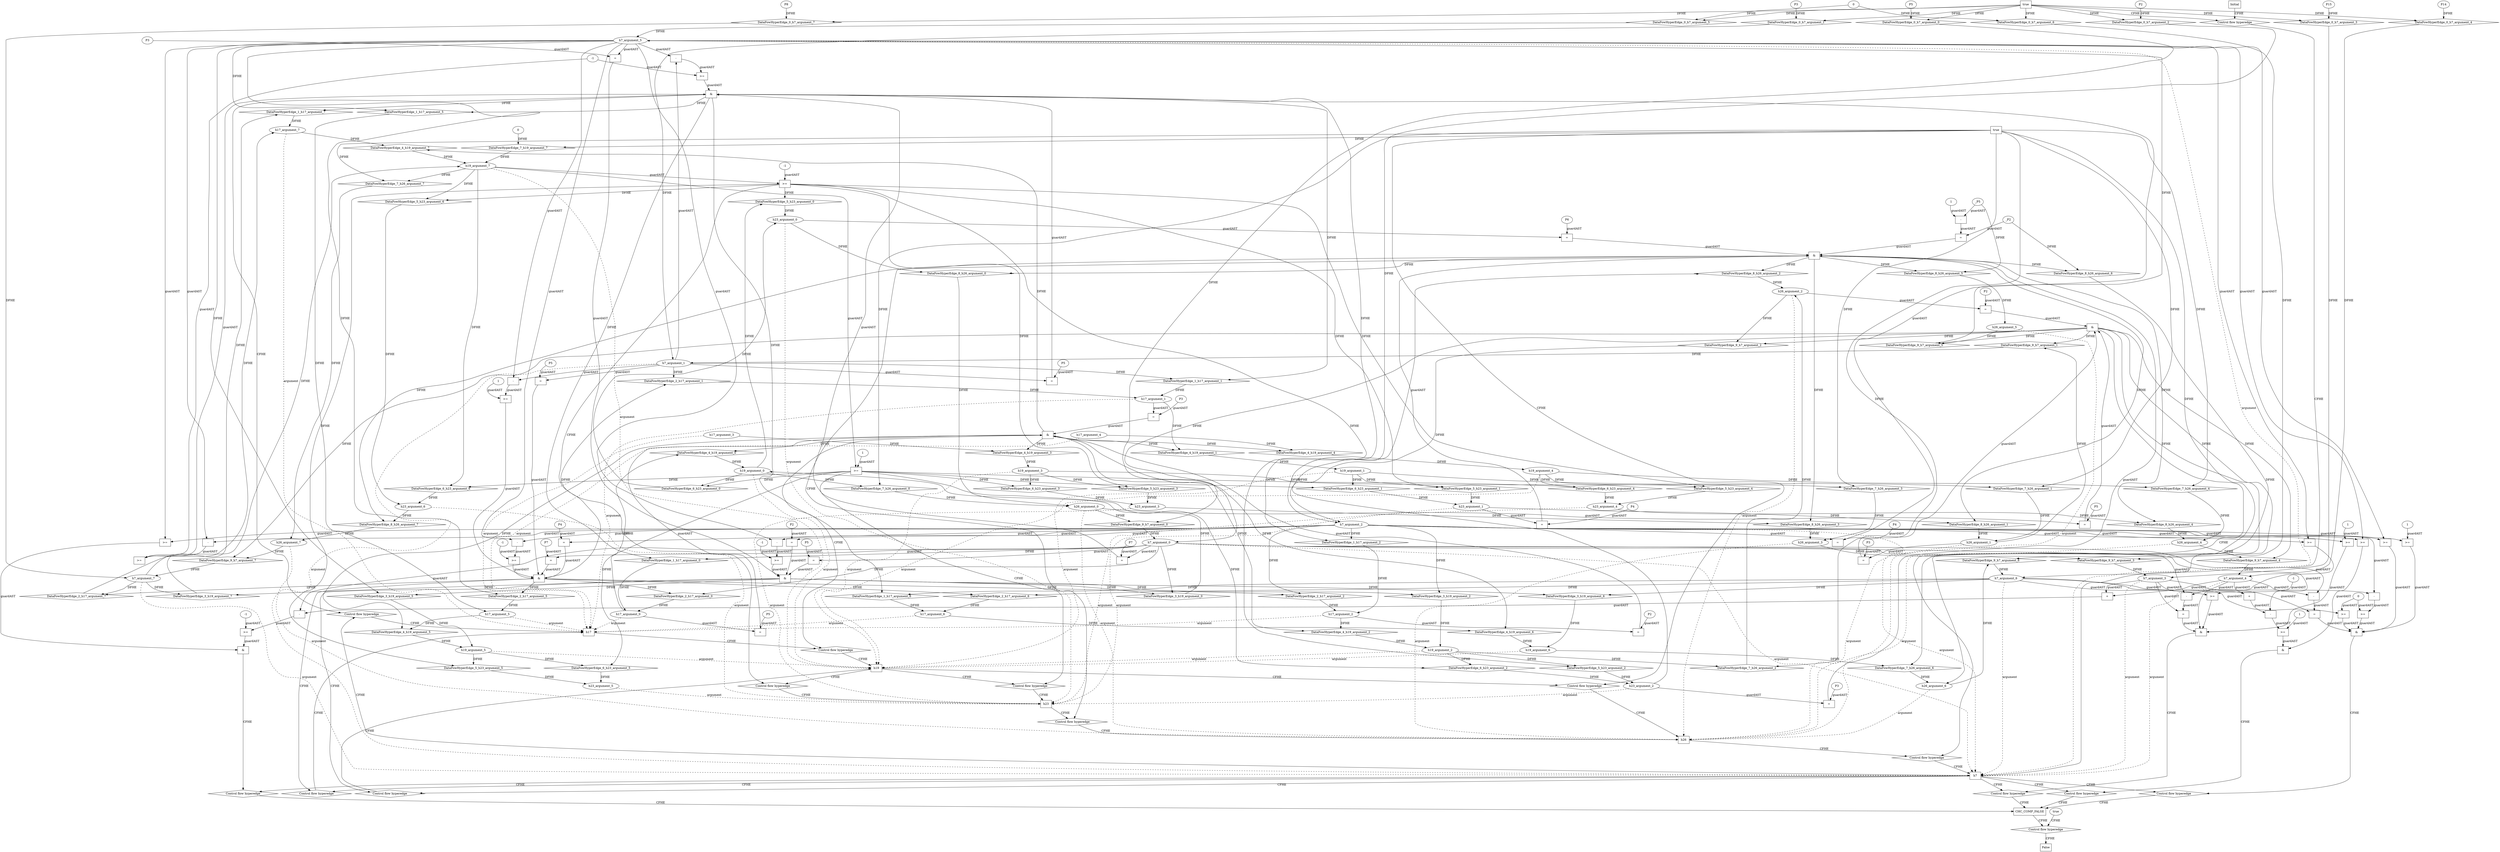 // Horn Graph
digraph {
	"xxxh7___Initial_0xxxdataFlow_0_node_0" [label="0"  nodeName="xxxh7___Initial_0xxxdataFlow_0_node_0" class=IdealInt GNNNodeID=8]
	"xxxh7___Initial_0xxxdataFlow2_node_0" [label="P5"  nodeName="xxxh7___Initial_0xxxdataFlow2_node_0" class=symbolicConstant GNNNodeID=9]
	"xxxh7___Initial_0xxxdataFlow3_node_0" [label="P14"  nodeName="xxxh7___Initial_0xxxdataFlow3_node_0" class=symbolicConstant GNNNodeID=10]
	"xxxh7___Initial_0xxxdataFlow4_node_0" [label="P3"  nodeName="xxxh7___Initial_0xxxdataFlow4_node_0" class=symbolicConstant GNNNodeID=11]
	"xxxh7___Initial_0xxxdataFlow5_node_0" [label="P15"  nodeName="xxxh7___Initial_0xxxdataFlow5_node_0" class=symbolicConstant GNNNodeID=12]
	"xxxh7___Initial_0xxxdataFlow6_node_0" [label="P8"  nodeName="xxxh7___Initial_0xxxdataFlow6_node_0" class=symbolicConstant GNNNodeID=13]
	"xxxh7___Initial_0xxxdataFlow7_node_0" [label="P2"  nodeName="xxxh7___Initial_0xxxdataFlow7_node_0" class=symbolicConstant GNNNodeID=14]
	"xxxh17___h7_1xxxguard_0_node_0" [label="="  nodeName="xxxh17___h7_1xxxguard_0_node_0" class=Operator GNNNodeID=23 shape=rect]
	"xxxh17___h7_1xxxguard_0_node_1" [label="P4"  nodeName="xxxh17___h7_1xxxguard_0_node_1" class=symbolicConstant GNNNodeID=24]
		"xxxh17___h7_1xxxguard_0_node_1" -> "xxxh17___h7_1xxxguard_0_node_0" [ label="guardAST"]
		"h7_argument_2" -> "xxxh17___h7_1xxxguard_0_node_0" [ label="guardAST"]
	"xxxh17___h7_1xxxguard1_node_0" [label="="  nodeName="xxxh17___h7_1xxxguard1_node_0" class=Operator GNNNodeID=25 shape=rect]
	"xxxh17___h7_1xxxguard1_node_1" [label="P5"  nodeName="xxxh17___h7_1xxxguard1_node_1" class=symbolicConstant GNNNodeID=26]
		"xxxh17___h7_1xxxguard1_node_1" -> "xxxh17___h7_1xxxguard1_node_0" [ label="guardAST"]
		"h7_argument_1" -> "xxxh17___h7_1xxxguard1_node_0" [ label="guardAST"]
	"xxxh17___h7_1xxxguard2_node_0" [label=">="  nodeName="xxxh17___h7_1xxxguard2_node_0" class=Operator GNNNodeID=27 shape=rect]
	"xxxh17___h7_1xxxguard2_node_1" [label="-1"  nodeName="xxxh17___h7_1xxxguard2_node_1" class=IdealInt GNNNodeID=28]
	"xxxh17___h7_1xxxguard2_node_2" [label="-"  nodeName="xxxh17___h7_1xxxguard2_node_2" class=Operator GNNNodeID=29 shape=rect]
		"xxxh17___h7_1xxxguard2_node_1" -> "xxxh17___h7_1xxxguard2_node_0" [ label="guardAST"]
		"xxxh17___h7_1xxxguard2_node_2" -> "xxxh17___h7_1xxxguard2_node_0" [ label="guardAST"]
		"h7_argument_5" -> "xxxh17___h7_1xxxguard2_node_2" [ label="guardAST"]
		"h7_argument_1" -> "xxxh17___h7_1xxxguard2_node_2" [ label="guardAST"]
	"xxxh17___h7_1xxxguard3_node_0" [label=">="  nodeName="xxxh17___h7_1xxxguard3_node_0" class=Operator GNNNodeID=30 shape=rect]
	"xxxh17___h7_1xxxguard3_node_2" [label="-"  nodeName="xxxh17___h7_1xxxguard3_node_2" class=Operator GNNNodeID=31 shape=rect]
		"xxxh17___h7_1xxxguard2_node_1" -> "xxxh17___h7_1xxxguard3_node_0" [ label="guardAST"]
		"xxxh17___h7_1xxxguard3_node_2" -> "xxxh17___h7_1xxxguard3_node_0" [ label="guardAST"]
		"h7_argument_5" -> "xxxh17___h7_1xxxguard3_node_2" [ label="guardAST"]
		"h7_argument_2" -> "xxxh17___h7_1xxxguard3_node_2" [ label="guardAST"]
	"xxxh17___h7_1xxxguard4_node_0" [label="="  nodeName="xxxh17___h7_1xxxguard4_node_0" class=Operator GNNNodeID=32 shape=rect]
	"xxxh17___h7_1xxxguard4_node_1" [label="P7"  nodeName="xxxh17___h7_1xxxguard4_node_1" class=symbolicConstant GNNNodeID=33]
		"xxxh17___h7_1xxxguard4_node_1" -> "xxxh17___h7_1xxxguard4_node_0" [ label="guardAST"]
		"h7_argument_0" -> "xxxh17___h7_1xxxguard4_node_0" [ label="guardAST"]
	"xxxh17___h7_2xxxguard_0_node_0" [label="="  nodeName="xxxh17___h7_2xxxguard_0_node_0" class=Operator GNNNodeID=34 shape=rect]
	"xxxh17___h7_2xxxguard_0_node_1" [label="P4"  nodeName="xxxh17___h7_2xxxguard_0_node_1" class=symbolicConstant GNNNodeID=35]
		"xxxh17___h7_2xxxguard_0_node_1" -> "xxxh17___h7_2xxxguard_0_node_0" [ label="guardAST"]
		"h7_argument_2" -> "xxxh17___h7_2xxxguard_0_node_0" [ label="guardAST"]
	"xxxh17___h7_2xxxguard1_node_0" [label="="  nodeName="xxxh17___h7_2xxxguard1_node_0" class=Operator GNNNodeID=36 shape=rect]
	"xxxh17___h7_2xxxguard1_node_1" [label="P5"  nodeName="xxxh17___h7_2xxxguard1_node_1" class=symbolicConstant GNNNodeID=37]
		"xxxh17___h7_2xxxguard1_node_1" -> "xxxh17___h7_2xxxguard1_node_0" [ label="guardAST"]
		"h7_argument_1" -> "xxxh17___h7_2xxxguard1_node_0" [ label="guardAST"]
	"xxxh17___h7_2xxxguard2_node_0" [label=">="  nodeName="xxxh17___h7_2xxxguard2_node_0" class=Operator GNNNodeID=38 shape=rect]
	"xxxh17___h7_2xxxguard2_node_1" [label="-"  nodeName="xxxh17___h7_2xxxguard2_node_1" class=Operator GNNNodeID=39 shape=rect]
	"xxxh17___h7_2xxxguard2_node_4" [label="1"  nodeName="xxxh17___h7_2xxxguard2_node_4" class=IdealInt GNNNodeID=40]
		"xxxh17___h7_2xxxguard2_node_1" -> "xxxh17___h7_2xxxguard2_node_0" [ label="guardAST"]
		"xxxh17___h7_2xxxguard2_node_4" -> "xxxh17___h7_2xxxguard2_node_0" [ label="guardAST"]
		"h7_argument_5" -> "xxxh17___h7_2xxxguard2_node_1" [ label="guardAST"]
		"h7_argument_1" -> "xxxh17___h7_2xxxguard2_node_1" [ label="guardAST"]
	"xxxh17___h7_2xxxguard3_node_0" [label=">="  nodeName="xxxh17___h7_2xxxguard3_node_0" class=Operator GNNNodeID=41 shape=rect]
	"xxxh17___h7_2xxxguard3_node_1" [label="-1"  nodeName="xxxh17___h7_2xxxguard3_node_1" class=IdealInt GNNNodeID=42]
	"xxxh17___h7_2xxxguard3_node_2" [label="-"  nodeName="xxxh17___h7_2xxxguard3_node_2" class=Operator GNNNodeID=43 shape=rect]
		"xxxh17___h7_2xxxguard3_node_1" -> "xxxh17___h7_2xxxguard3_node_0" [ label="guardAST"]
		"xxxh17___h7_2xxxguard3_node_2" -> "xxxh17___h7_2xxxguard3_node_0" [ label="guardAST"]
		"h7_argument_5" -> "xxxh17___h7_2xxxguard3_node_2" [ label="guardAST"]
		"h7_argument_2" -> "xxxh17___h7_2xxxguard3_node_2" [ label="guardAST"]
	"xxxh17___h7_2xxxguard4_node_0" [label="="  nodeName="xxxh17___h7_2xxxguard4_node_0" class=Operator GNNNodeID=44 shape=rect]
	"xxxh17___h7_2xxxguard4_node_1" [label="P7"  nodeName="xxxh17___h7_2xxxguard4_node_1" class=symbolicConstant GNNNodeID=45]
		"xxxh17___h7_2xxxguard4_node_1" -> "xxxh17___h7_2xxxguard4_node_0" [ label="guardAST"]
		"h7_argument_0" -> "xxxh17___h7_2xxxguard4_node_0" [ label="guardAST"]
	"xxxh19___h7_3xxxguard_0_node_0" [label=">="  nodeName="xxxh19___h7_3xxxguard_0_node_0" class=Operator GNNNodeID=54 shape=rect]
	"xxxh19___h7_3xxxguard_0_node_1" [label="-1"  nodeName="xxxh19___h7_3xxxguard_0_node_1" class=IdealInt GNNNodeID=55]
	"xxxh19___h7_3xxxguard_0_node_2" [label="-"  nodeName="xxxh19___h7_3xxxguard_0_node_2" class=Operator GNNNodeID=56 shape=rect]
		"xxxh19___h7_3xxxguard_0_node_1" -> "xxxh19___h7_3xxxguard_0_node_0" [ label="guardAST"]
		"xxxh19___h7_3xxxguard_0_node_2" -> "xxxh19___h7_3xxxguard_0_node_0" [ label="guardAST"]
		"h7_argument_5" -> "xxxh19___h7_3xxxguard_0_node_2" [ label="guardAST"]
		"h7_argument_2" -> "xxxh19___h7_3xxxguard_0_node_2" [ label="guardAST"]
	"xxxh19___h7_3xxxguard1_node_0" [label="="  nodeName="xxxh19___h7_3xxxguard1_node_0" class=Operator GNNNodeID=57 shape=rect]
	"xxxh19___h7_3xxxguard1_node_1" [label="P5"  nodeName="xxxh19___h7_3xxxguard1_node_1" class=symbolicConstant GNNNodeID=58]
		"xxxh19___h7_3xxxguard1_node_1" -> "xxxh19___h7_3xxxguard1_node_0" [ label="guardAST"]
		"h7_argument_0" -> "xxxh19___h7_3xxxguard1_node_0" [ label="guardAST"]
	"xxxh19___h7_3xxxguard2_node_0" [label="="  nodeName="xxxh19___h7_3xxxguard2_node_0" class=Operator GNNNodeID=59 shape=rect]
	"xxxh19___h7_3xxxguard2_node_1" [label="P2"  nodeName="xxxh19___h7_3xxxguard2_node_1" class=symbolicConstant GNNNodeID=60]
		"xxxh19___h7_3xxxguard2_node_1" -> "xxxh19___h7_3xxxguard2_node_0" [ label="guardAST"]
		"h7_argument_2" -> "xxxh19___h7_3xxxguard2_node_0" [ label="guardAST"]
	"xxxh19___h7_3xxxguard3_node_0" [label="="  nodeName="xxxh19___h7_3xxxguard3_node_0" class=Operator GNNNodeID=61 shape=rect]
	"xxxh19___h7_3xxxguard3_node_1" [label="P3"  nodeName="xxxh19___h7_3xxxguard3_node_1" class=symbolicConstant GNNNodeID=62]
		"xxxh19___h7_3xxxguard3_node_1" -> "xxxh19___h7_3xxxguard3_node_0" [ label="guardAST"]
		"h7_argument_5" -> "xxxh19___h7_3xxxguard3_node_0" [ label="guardAST"]
	"xxxh19___h17_4xxxguard_0_node_0" [label="="  nodeName="xxxh19___h17_4xxxguard_0_node_0" class=Operator GNNNodeID=63 shape=rect]
	"xxxh19___h17_4xxxguard_0_node_1" [label="P5"  nodeName="xxxh19___h17_4xxxguard_0_node_1" class=symbolicConstant GNNNodeID=64]
		"xxxh19___h17_4xxxguard_0_node_1" -> "xxxh19___h17_4xxxguard_0_node_0" [ label="guardAST"]
		"h17_argument_0" -> "xxxh19___h17_4xxxguard_0_node_0" [ label="guardAST"]
	"xxxh19___h17_4xxxguard1_node_0" [label="="  nodeName="xxxh19___h17_4xxxguard1_node_0" class=Operator GNNNodeID=65 shape=rect]
	"xxxh19___h17_4xxxguard1_node_1" [label="P3"  nodeName="xxxh19___h17_4xxxguard1_node_1" class=symbolicConstant GNNNodeID=66]
		"xxxh19___h17_4xxxguard1_node_1" -> "xxxh19___h17_4xxxguard1_node_0" [ label="guardAST"]
		"h17_argument_1" -> "xxxh19___h17_4xxxguard1_node_0" [ label="guardAST"]
	"xxxh19___h17_4xxxguard2_node_0" [label="="  nodeName="xxxh19___h17_4xxxguard2_node_0" class=Operator GNNNodeID=67 shape=rect]
	"xxxh19___h17_4xxxguard2_node_1" [label="P2"  nodeName="xxxh19___h17_4xxxguard2_node_1" class=symbolicConstant GNNNodeID=68]
		"xxxh19___h17_4xxxguard2_node_1" -> "xxxh19___h17_4xxxguard2_node_0" [ label="guardAST"]
		"h17_argument_2" -> "xxxh19___h17_4xxxguard2_node_0" [ label="guardAST"]
	"xxxh23___h19_5xxxguard_0_node_0" [label=">="  nodeName="xxxh23___h19_5xxxguard_0_node_0" class=Operator GNNNodeID=76 shape=rect]
	"xxxh23___h19_5xxxguard_0_node_1" [label="-1"  nodeName="xxxh23___h19_5xxxguard_0_node_1" class=IdealInt GNNNodeID=77]
		"xxxh23___h19_5xxxguard_0_node_1" -> "xxxh23___h19_5xxxguard_0_node_0" [ label="guardAST"]
		"h19_argument_7" -> "xxxh23___h19_5xxxguard_0_node_0" [ label="guardAST"]
	"xxxh23___h19_6xxxguard_0_node_0" [label=">="  nodeName="xxxh23___h19_6xxxguard_0_node_0" class=Operator GNNNodeID=78 shape=rect]
	"xxxh23___h19_6xxxguard_0_node_2" [label="1"  nodeName="xxxh23___h19_6xxxguard_0_node_2" class=IdealInt GNNNodeID=79]
		"h19_argument_7" -> "xxxh23___h19_6xxxguard_0_node_0" [ label="guardAST"]
		"xxxh23___h19_6xxxguard_0_node_2" -> "xxxh23___h19_6xxxguard_0_node_0" [ label="guardAST"]
	"xxxh26___h23_8xxxdataFlow_0_node_0" [label="_P5"  nodeName="xxxh26___h23_8xxxdataFlow_0_node_0" class=symbolicConstant GNNNodeID=88]
	"xxxh26___h23_8xxxdataFlow1_node_0" [label="_P2"  nodeName="xxxh26___h23_8xxxdataFlow1_node_0" class=symbolicConstant GNNNodeID=89]
	"xxxh26___h23_8xxxguard_0_node_0" [label="="  nodeName="xxxh26___h23_8xxxguard_0_node_0" class=Operator GNNNodeID=90 shape=rect]
	"xxxh26___h23_8xxxguard_0_node_1" [label="P6"  nodeName="xxxh26___h23_8xxxguard_0_node_1" class=symbolicConstant GNNNodeID=91]
		"xxxh26___h23_8xxxguard_0_node_1" -> "xxxh26___h23_8xxxguard_0_node_0" [ label="guardAST"]
		"h23_argument_0" -> "xxxh26___h23_8xxxguard_0_node_0" [ label="guardAST"]
	"xxxh26___h23_8xxxguard1_node_0" [label="="  nodeName="xxxh26___h23_8xxxguard1_node_0" class=Operator GNNNodeID=92 shape=rect]
	"xxxh26___h23_8xxxguard1_node_1" [label="P4"  nodeName="xxxh26___h23_8xxxguard1_node_1" class=symbolicConstant GNNNodeID=93]
		"xxxh26___h23_8xxxguard1_node_1" -> "xxxh26___h23_8xxxguard1_node_0" [ label="guardAST"]
		"h23_argument_1" -> "xxxh26___h23_8xxxguard1_node_0" [ label="guardAST"]
	"xxxh26___h23_8xxxguard2_node_0" [label="="  nodeName="xxxh26___h23_8xxxguard2_node_0" class=Operator GNNNodeID=94 shape=rect]
	"xxxh26___h23_8xxxguard2_node_1" [label="P3"  nodeName="xxxh26___h23_8xxxguard2_node_1" class=symbolicConstant GNNNodeID=95]
		"xxxh26___h23_8xxxguard2_node_1" -> "xxxh26___h23_8xxxguard2_node_0" [ label="guardAST"]
		"h23_argument_2" -> "xxxh26___h23_8xxxguard2_node_0" [ label="guardAST"]
	"xxxh26___h23_8xxxguard3_node_0" [label="="  nodeName="xxxh26___h23_8xxxguard3_node_0" class=Operator GNNNodeID=96 shape=rect]
	"xxxh26___h23_8xxxguard3_node_2" [label="-"  nodeName="xxxh26___h23_8xxxguard3_node_2" class=Operator GNNNodeID=97 shape=rect]
	"xxxh26___h23_8xxxguard3_node_4" [label="1"  nodeName="xxxh26___h23_8xxxguard3_node_4" class=IdealInt GNNNodeID=98]
		"xxxh26___h23_8xxxdataFlow1_node_0" -> "xxxh26___h23_8xxxguard3_node_0" [ label="guardAST"]
		"xxxh26___h23_8xxxguard3_node_2" -> "xxxh26___h23_8xxxguard3_node_0" [ label="guardAST"]
		"xxxh26___h23_8xxxdataFlow_0_node_0" -> "xxxh26___h23_8xxxguard3_node_2" [ label="guardAST"]
		"xxxh26___h23_8xxxguard3_node_4" -> "xxxh26___h23_8xxxguard3_node_2" [ label="guardAST"]
	"xxxh7___h26_9xxxguard_0_node_0" [label="="  nodeName="xxxh7___h26_9xxxguard_0_node_0" class=Operator GNNNodeID=99 shape=rect]
	"xxxh7___h26_9xxxguard_0_node_1" [label="P5"  nodeName="xxxh7___h26_9xxxguard_0_node_1" class=symbolicConstant GNNNodeID=100]
		"xxxh7___h26_9xxxguard_0_node_1" -> "xxxh7___h26_9xxxguard_0_node_0" [ label="guardAST"]
		"h26_argument_0" -> "xxxh7___h26_9xxxguard_0_node_0" [ label="guardAST"]
	"xxxh7___h26_9xxxguard1_node_0" [label="="  nodeName="xxxh7___h26_9xxxguard1_node_0" class=Operator GNNNodeID=101 shape=rect]
	"xxxh7___h26_9xxxguard1_node_1" [label="P3"  nodeName="xxxh7___h26_9xxxguard1_node_1" class=symbolicConstant GNNNodeID=102]
		"xxxh7___h26_9xxxguard1_node_1" -> "xxxh7___h26_9xxxguard1_node_0" [ label="guardAST"]
		"h26_argument_1" -> "xxxh7___h26_9xxxguard1_node_0" [ label="guardAST"]
	"xxxh7___h26_9xxxguard2_node_0" [label="="  nodeName="xxxh7___h26_9xxxguard2_node_0" class=Operator GNNNodeID=103 shape=rect]
	"xxxh7___h26_9xxxguard2_node_1" [label="P2"  nodeName="xxxh7___h26_9xxxguard2_node_1" class=symbolicConstant GNNNodeID=104]
		"xxxh7___h26_9xxxguard2_node_1" -> "xxxh7___h26_9xxxguard2_node_0" [ label="guardAST"]
		"h26_argument_2" -> "xxxh7___h26_9xxxguard2_node_0" [ label="guardAST"]
	"xxxCHC_COMP_FALSE___h7_10xxxguard_0_node_0" [label=">="  nodeName="xxxCHC_COMP_FALSE___h7_10xxxguard_0_node_0" class=Operator GNNNodeID=105 shape=rect]
	"xxxCHC_COMP_FALSE___h7_10xxxguard_0_node_1" [label="-1"  nodeName="xxxCHC_COMP_FALSE___h7_10xxxguard_0_node_1" class=IdealInt GNNNodeID=106]
	"xxxCHC_COMP_FALSE___h7_10xxxguard_0_node_2" [label="-"  nodeName="xxxCHC_COMP_FALSE___h7_10xxxguard_0_node_2" class=Operator GNNNodeID=107 shape=rect]
	"xxxCHC_COMP_FALSE___h7_10xxxguard_0_node_3" [label="+"  nodeName="xxxCHC_COMP_FALSE___h7_10xxxguard_0_node_3" class=Operator GNNNodeID=108 shape=rect]
		"xxxCHC_COMP_FALSE___h7_10xxxguard_0_node_1" -> "xxxCHC_COMP_FALSE___h7_10xxxguard_0_node_0" [ label="guardAST"]
		"xxxCHC_COMP_FALSE___h7_10xxxguard_0_node_2" -> "xxxCHC_COMP_FALSE___h7_10xxxguard_0_node_0" [ label="guardAST"]
		"xxxCHC_COMP_FALSE___h7_10xxxguard_0_node_3" -> "xxxCHC_COMP_FALSE___h7_10xxxguard_0_node_2" [ label="guardAST"]
		"h7_argument_0" -> "xxxCHC_COMP_FALSE___h7_10xxxguard_0_node_2" [ label="guardAST"]
		"h7_argument_3" -> "xxxCHC_COMP_FALSE___h7_10xxxguard_0_node_3" [ label="guardAST"]
		"h7_argument_4" -> "xxxCHC_COMP_FALSE___h7_10xxxguard_0_node_3" [ label="guardAST"]
	"xxxCHC_COMP_FALSE___h7_10xxxguard1_node_0" [label=">="  nodeName="xxxCHC_COMP_FALSE___h7_10xxxguard1_node_0" class=Operator GNNNodeID=109 shape=rect]
		"h7_argument_5" -> "xxxCHC_COMP_FALSE___h7_10xxxguard1_node_0" [ label="guardAST"]
		"h7_argument_2" -> "xxxCHC_COMP_FALSE___h7_10xxxguard1_node_0" [ label="guardAST"]
	"xxxCHC_COMP_FALSE___h7_11xxxguard_0_node_0" [label=">="  nodeName="xxxCHC_COMP_FALSE___h7_11xxxguard_0_node_0" class=Operator GNNNodeID=110 shape=rect]
	"xxxCHC_COMP_FALSE___h7_11xxxguard_0_node_1" [label="-"  nodeName="xxxCHC_COMP_FALSE___h7_11xxxguard_0_node_1" class=Operator GNNNodeID=111 shape=rect]
	"xxxCHC_COMP_FALSE___h7_11xxxguard_0_node_2" [label="+"  nodeName="xxxCHC_COMP_FALSE___h7_11xxxguard_0_node_2" class=Operator GNNNodeID=112 shape=rect]
	"xxxCHC_COMP_FALSE___h7_11xxxguard_0_node_6" [label="1"  nodeName="xxxCHC_COMP_FALSE___h7_11xxxguard_0_node_6" class=IdealInt GNNNodeID=113]
		"xxxCHC_COMP_FALSE___h7_11xxxguard_0_node_1" -> "xxxCHC_COMP_FALSE___h7_11xxxguard_0_node_0" [ label="guardAST"]
		"xxxCHC_COMP_FALSE___h7_11xxxguard_0_node_6" -> "xxxCHC_COMP_FALSE___h7_11xxxguard_0_node_0" [ label="guardAST"]
		"xxxCHC_COMP_FALSE___h7_11xxxguard_0_node_2" -> "xxxCHC_COMP_FALSE___h7_11xxxguard_0_node_1" [ label="guardAST"]
		"h7_argument_0" -> "xxxCHC_COMP_FALSE___h7_11xxxguard_0_node_1" [ label="guardAST"]
		"h7_argument_3" -> "xxxCHC_COMP_FALSE___h7_11xxxguard_0_node_2" [ label="guardAST"]
		"h7_argument_4" -> "xxxCHC_COMP_FALSE___h7_11xxxguard_0_node_2" [ label="guardAST"]
	"xxxCHC_COMP_FALSE___h7_11xxxguard1_node_0" [label=">="  nodeName="xxxCHC_COMP_FALSE___h7_11xxxguard1_node_0" class=Operator GNNNodeID=114 shape=rect]
		"h7_argument_5" -> "xxxCHC_COMP_FALSE___h7_11xxxguard1_node_0" [ label="guardAST"]
		"h7_argument_2" -> "xxxCHC_COMP_FALSE___h7_11xxxguard1_node_0" [ label="guardAST"]
	"xxxCHC_COMP_FALSE___h7_12xxxguard_0_node_0" [label=">="  nodeName="xxxCHC_COMP_FALSE___h7_12xxxguard_0_node_0" class=Operator GNNNodeID=115 shape=rect]
	"xxxCHC_COMP_FALSE___h7_12xxxguard_0_node_1" [label="-1"  nodeName="xxxCHC_COMP_FALSE___h7_12xxxguard_0_node_1" class=IdealInt GNNNodeID=116]
		"xxxCHC_COMP_FALSE___h7_12xxxguard_0_node_1" -> "xxxCHC_COMP_FALSE___h7_12xxxguard_0_node_0" [ label="guardAST"]
		"h7_argument_6" -> "xxxCHC_COMP_FALSE___h7_12xxxguard_0_node_0" [ label="guardAST"]
	"xxxCHC_COMP_FALSE___h7_12xxxguard1_node_0" [label=">="  nodeName="xxxCHC_COMP_FALSE___h7_12xxxguard1_node_0" class=Operator GNNNodeID=117 shape=rect]
	"xxxCHC_COMP_FALSE___h7_12xxxguard1_node_2" [label="1"  nodeName="xxxCHC_COMP_FALSE___h7_12xxxguard1_node_2" class=IdealInt GNNNodeID=118]
		"h7_argument_2" -> "xxxCHC_COMP_FALSE___h7_12xxxguard1_node_0" [ label="guardAST"]
		"xxxCHC_COMP_FALSE___h7_12xxxguard1_node_2" -> "xxxCHC_COMP_FALSE___h7_12xxxguard1_node_0" [ label="guardAST"]
	"xxxCHC_COMP_FALSE___h7_12xxxguard2_node_0" [label="="  nodeName="xxxCHC_COMP_FALSE___h7_12xxxguard2_node_0" class=Operator GNNNodeID=119 shape=rect]
	"xxxCHC_COMP_FALSE___h7_12xxxguard2_node_2" [label="-"  nodeName="xxxCHC_COMP_FALSE___h7_12xxxguard2_node_2" class=Operator GNNNodeID=120 shape=rect]
		"h7_argument_3" -> "xxxCHC_COMP_FALSE___h7_12xxxguard2_node_0" [ label="guardAST"]
		"xxxCHC_COMP_FALSE___h7_12xxxguard2_node_2" -> "xxxCHC_COMP_FALSE___h7_12xxxguard2_node_0" [ label="guardAST"]
		"h7_argument_0" -> "xxxCHC_COMP_FALSE___h7_12xxxguard2_node_2" [ label="guardAST"]
		"h7_argument_4" -> "xxxCHC_COMP_FALSE___h7_12xxxguard2_node_2" [ label="guardAST"]
	"xxxCHC_COMP_FALSE___h7_12xxxguard3_node_0" [label=">="  nodeName="xxxCHC_COMP_FALSE___h7_12xxxguard3_node_0" class=Operator GNNNodeID=121 shape=rect]
		"h7_argument_5" -> "xxxCHC_COMP_FALSE___h7_12xxxguard3_node_0" [ label="guardAST"]
		"h7_argument_2" -> "xxxCHC_COMP_FALSE___h7_12xxxguard3_node_0" [ label="guardAST"]
	"xxxCHC_COMP_FALSE___h7_13xxxguard_0_node_0" [label=">="  nodeName="xxxCHC_COMP_FALSE___h7_13xxxguard_0_node_0" class=Operator GNNNodeID=122 shape=rect]
		"h7_argument_5" -> "xxxCHC_COMP_FALSE___h7_13xxxguard_0_node_0" [ label="guardAST"]
		"h7_argument_2" -> "xxxCHC_COMP_FALSE___h7_13xxxguard_0_node_0" [ label="guardAST"]
	"xxxCHC_COMP_FALSE___h7_13xxxguard1_node_0" [label="="  nodeName="xxxCHC_COMP_FALSE___h7_13xxxguard1_node_0" class=Operator GNNNodeID=123 shape=rect]
	"xxxCHC_COMP_FALSE___h7_13xxxguard1_node_2" [label="-"  nodeName="xxxCHC_COMP_FALSE___h7_13xxxguard1_node_2" class=Operator GNNNodeID=124 shape=rect]
		"h7_argument_3" -> "xxxCHC_COMP_FALSE___h7_13xxxguard1_node_0" [ label="guardAST"]
		"xxxCHC_COMP_FALSE___h7_13xxxguard1_node_2" -> "xxxCHC_COMP_FALSE___h7_13xxxguard1_node_0" [ label="guardAST"]
		"h7_argument_0" -> "xxxCHC_COMP_FALSE___h7_13xxxguard1_node_2" [ label="guardAST"]
		"h7_argument_4" -> "xxxCHC_COMP_FALSE___h7_13xxxguard1_node_2" [ label="guardAST"]
	"xxxCHC_COMP_FALSE___h7_13xxxguard2_node_0" [label=">="  nodeName="xxxCHC_COMP_FALSE___h7_13xxxguard2_node_0" class=Operator GNNNodeID=125 shape=rect]
	"xxxCHC_COMP_FALSE___h7_13xxxguard2_node_1" [label="0"  nodeName="xxxCHC_COMP_FALSE___h7_13xxxguard2_node_1" class=IdealInt GNNNodeID=126]
	"xxxCHC_COMP_FALSE___h7_13xxxguard2_node_2" [label="-"  nodeName="xxxCHC_COMP_FALSE___h7_13xxxguard2_node_2" class=Operator GNNNodeID=127 shape=rect]
		"xxxCHC_COMP_FALSE___h7_13xxxguard2_node_1" -> "xxxCHC_COMP_FALSE___h7_13xxxguard2_node_0" [ label="guardAST"]
		"xxxCHC_COMP_FALSE___h7_13xxxguard2_node_2" -> "xxxCHC_COMP_FALSE___h7_13xxxguard2_node_0" [ label="guardAST"]
		"h7_argument_2" -> "xxxCHC_COMP_FALSE___h7_13xxxguard2_node_2" [ label="guardAST"]
		"h7_argument_6" -> "xxxCHC_COMP_FALSE___h7_13xxxguard2_node_2" [ label="guardAST"]
	"xxxCHC_COMP_FALSE___h7_13xxxguard3_node_0" [label=">="  nodeName="xxxCHC_COMP_FALSE___h7_13xxxguard3_node_0" class=Operator GNNNodeID=128 shape=rect]
		"h7_argument_6" -> "xxxCHC_COMP_FALSE___h7_13xxxguard3_node_0" [ label="guardAST"]
		"xxxCHC_COMP_FALSE___h7_13xxxguard2_node_1" -> "xxxCHC_COMP_FALSE___h7_13xxxguard3_node_0" [ label="guardAST"]
	"xxxCHC_COMP_FALSE___h7_13xxxguard4_node_0" [label=">="  nodeName="xxxCHC_COMP_FALSE___h7_13xxxguard4_node_0" class=Operator GNNNodeID=129 shape=rect]
	"xxxCHC_COMP_FALSE___h7_13xxxguard4_node_2" [label="1"  nodeName="xxxCHC_COMP_FALSE___h7_13xxxguard4_node_2" class=IdealInt GNNNodeID=130]
		"h7_argument_2" -> "xxxCHC_COMP_FALSE___h7_13xxxguard4_node_0" [ label="guardAST"]
		"xxxCHC_COMP_FALSE___h7_13xxxguard4_node_2" -> "xxxCHC_COMP_FALSE___h7_13xxxguard4_node_0" [ label="guardAST"]
	"xxxFALSE___CHC_COMP_FALSE_14xxxguard_0_node_0" [label="true"  nodeName="xxxFALSE___CHC_COMP_FALSE_14xxxguard_0_node_0" class=Constant GNNNodeID=131]
	"CHC_COMP_FALSE" [label="CHC_COMP_FALSE"  nodeName="CHC_COMP_FALSE" class=CONTROL GNNNodeID=132 shape="rect"]
	"h17" [label="h17"  nodeName="h17" class=CONTROL GNNNodeID=133 shape="rect"]
	"h19" [label="h19"  nodeName="h19" class=CONTROL GNNNodeID=134 shape="rect"]
	"h23" [label="h23"  nodeName="h23" class=CONTROL GNNNodeID=135 shape="rect"]
	"h26" [label="h26"  nodeName="h26" class=CONTROL GNNNodeID=136 shape="rect"]
	"h7" [label="h7"  nodeName="h7" class=CONTROL GNNNodeID=137 shape="rect"]
	"FALSE" [label="False"  nodeName=False class=CONTROL GNNNodeID=138 shape="rect"]
	"Initial" [label="Initial"  nodeName=Initial class=CONTROL GNNNodeID=139 shape="rect"]
	"ControlFowHyperEdge_0" [label="Control flow hyperedge"  hyperEdgeNodeID=0 nodeName=ControlFowHyperEdge_0 class=controlFlowHyperEdge shape="diamond"]
		"Initial" -> ControlFowHyperEdge_0 [ label="CFHE"]
		"ControlFowHyperEdge_0" -> "h7" [ label="CFHE"]
	"ControlFowHyperEdge_1" [label="Control flow hyperedge"  hyperEdgeNodeID=1 nodeName=ControlFowHyperEdge_1 class=controlFlowHyperEdge shape="diamond"]
		"h7" -> ControlFowHyperEdge_1 [ label="CFHE"]
		"ControlFowHyperEdge_1" -> "h17" [ label="CFHE"]
	"ControlFowHyperEdge_2" [label="Control flow hyperedge"  hyperEdgeNodeID=2 nodeName=ControlFowHyperEdge_2 class=controlFlowHyperEdge shape="diamond"]
		"h7" -> ControlFowHyperEdge_2 [ label="CFHE"]
		"ControlFowHyperEdge_2" -> "h17" [ label="CFHE"]
	"ControlFowHyperEdge_3" [label="Control flow hyperedge"  hyperEdgeNodeID=3 nodeName=ControlFowHyperEdge_3 class=controlFlowHyperEdge shape="diamond"]
		"h7" -> ControlFowHyperEdge_3 [ label="CFHE"]
		"ControlFowHyperEdge_3" -> "h19" [ label="CFHE"]
	"ControlFowHyperEdge_4" [label="Control flow hyperedge"  hyperEdgeNodeID=4 nodeName=ControlFowHyperEdge_4 class=controlFlowHyperEdge shape="diamond"]
		"h17" -> ControlFowHyperEdge_4 [ label="CFHE"]
		"ControlFowHyperEdge_4" -> "h19" [ label="CFHE"]
	"ControlFowHyperEdge_5" [label="Control flow hyperedge"  hyperEdgeNodeID=5 nodeName=ControlFowHyperEdge_5 class=controlFlowHyperEdge shape="diamond"]
		"h19" -> ControlFowHyperEdge_5 [ label="CFHE"]
		"ControlFowHyperEdge_5" -> "h23" [ label="CFHE"]
	"ControlFowHyperEdge_6" [label="Control flow hyperedge"  hyperEdgeNodeID=6 nodeName=ControlFowHyperEdge_6 class=controlFlowHyperEdge shape="diamond"]
		"h19" -> ControlFowHyperEdge_6 [ label="CFHE"]
		"ControlFowHyperEdge_6" -> "h23" [ label="CFHE"]
	"ControlFowHyperEdge_7" [label="Control flow hyperedge"  hyperEdgeNodeID=7 nodeName=ControlFowHyperEdge_7 class=controlFlowHyperEdge shape="diamond"]
		"h19" -> ControlFowHyperEdge_7 [ label="CFHE"]
		"ControlFowHyperEdge_7" -> "h26" [ label="CFHE"]
	"ControlFowHyperEdge_8" [label="Control flow hyperedge"  hyperEdgeNodeID=8 nodeName=ControlFowHyperEdge_8 class=controlFlowHyperEdge shape="diamond"]
		"h23" -> ControlFowHyperEdge_8 [ label="CFHE"]
		"ControlFowHyperEdge_8" -> "h26" [ label="CFHE"]
	"ControlFowHyperEdge_9" [label="Control flow hyperedge"  hyperEdgeNodeID=9 nodeName=ControlFowHyperEdge_9 class=controlFlowHyperEdge shape="diamond"]
		"h26" -> ControlFowHyperEdge_9 [ label="CFHE"]
		"ControlFowHyperEdge_9" -> "h7" [ label="CFHE"]
	"ControlFowHyperEdge_10" [label="Control flow hyperedge"  hyperEdgeNodeID=10 nodeName=ControlFowHyperEdge_10 class=controlFlowHyperEdge shape="diamond"]
		"h7" -> ControlFowHyperEdge_10 [ label="CFHE"]
		"ControlFowHyperEdge_10" -> "CHC_COMP_FALSE" [ label="CFHE"]
	"ControlFowHyperEdge_11" [label="Control flow hyperedge"  hyperEdgeNodeID=11 nodeName=ControlFowHyperEdge_11 class=controlFlowHyperEdge shape="diamond"]
		"h7" -> ControlFowHyperEdge_11 [ label="CFHE"]
		"ControlFowHyperEdge_11" -> "CHC_COMP_FALSE" [ label="CFHE"]
	"ControlFowHyperEdge_12" [label="Control flow hyperedge"  hyperEdgeNodeID=12 nodeName=ControlFowHyperEdge_12 class=controlFlowHyperEdge shape="diamond"]
		"h7" -> ControlFowHyperEdge_12 [ label="CFHE"]
		"ControlFowHyperEdge_12" -> "CHC_COMP_FALSE" [ label="CFHE"]
	"ControlFowHyperEdge_13" [label="Control flow hyperedge"  hyperEdgeNodeID=13 nodeName=ControlFowHyperEdge_13 class=controlFlowHyperEdge shape="diamond"]
		"h7" -> ControlFowHyperEdge_13 [ label="CFHE"]
		"ControlFowHyperEdge_13" -> "CHC_COMP_FALSE" [ label="CFHE"]
	"ControlFowHyperEdge_14" [label="Control flow hyperedge"  hyperEdgeNodeID=14 nodeName=ControlFowHyperEdge_14 class=controlFlowHyperEdge shape="diamond"]
		"CHC_COMP_FALSE" -> ControlFowHyperEdge_14 [ label="CFHE"]
		"ControlFowHyperEdge_14" -> "FALSE" [ label="CFHE"]
	"h7_argument_0" [label="h7_argument_0"  nodeName=argument0 class=argument shape=oval GNNNodeID=140 head="h7"]
		"h7_argument_0" -> "h7" [ label="argument" style=dashed]
	"h7_argument_1" [label="h7_argument_1"  nodeName=argument1 class=argument shape=oval GNNNodeID=140 head="h7"]
		"h7_argument_1" -> "h7" [ label="argument" style=dashed]
	"h7_argument_2" [label="h7_argument_2"  nodeName=argument2 class=argument shape=oval GNNNodeID=140 head="h7"]
		"h7_argument_2" -> "h7" [ label="argument" style=dashed]
	"h7_argument_3" [label="h7_argument_3"  nodeName=argument3 class=argument shape=oval GNNNodeID=140 head="h7"]
		"h7_argument_3" -> "h7" [ label="argument" style=dashed]
	"h7_argument_4" [label="h7_argument_4"  nodeName=argument4 class=argument shape=oval GNNNodeID=140 head="h7"]
		"h7_argument_4" -> "h7" [ label="argument" style=dashed]
	"h7_argument_5" [label="h7_argument_5"  nodeName=argument5 class=argument shape=oval GNNNodeID=140 head="h7"]
		"h7_argument_5" -> "h7" [ label="argument" style=dashed]
	"h7_argument_6" [label="h7_argument_6"  nodeName=argument6 class=argument shape=oval GNNNodeID=140 head="h7"]
		"h7_argument_6" -> "h7" [ label="argument" style=dashed]
	"h7_argument_7" [label="h7_argument_7"  nodeName=argument7 class=argument shape=oval GNNNodeID=140 head="h7"]
		"h7_argument_7" -> "h7" [ label="argument" style=dashed]
	"h17_argument_0" [label="h17_argument_0"  nodeName=argument0 class=argument shape=oval GNNNodeID=140 head="h17"]
		"h17_argument_0" -> "h17" [ label="argument" style=dashed]
	"h17_argument_1" [label="h17_argument_1"  nodeName=argument1 class=argument shape=oval GNNNodeID=140 head="h17"]
		"h17_argument_1" -> "h17" [ label="argument" style=dashed]
	"h17_argument_2" [label="h17_argument_2"  nodeName=argument2 class=argument shape=oval GNNNodeID=140 head="h17"]
		"h17_argument_2" -> "h17" [ label="argument" style=dashed]
	"h17_argument_3" [label="h17_argument_3"  nodeName=argument3 class=argument shape=oval GNNNodeID=140 head="h17"]
		"h17_argument_3" -> "h17" [ label="argument" style=dashed]
	"h17_argument_4" [label="h17_argument_4"  nodeName=argument4 class=argument shape=oval GNNNodeID=140 head="h17"]
		"h17_argument_4" -> "h17" [ label="argument" style=dashed]
	"h17_argument_5" [label="h17_argument_5"  nodeName=argument5 class=argument shape=oval GNNNodeID=140 head="h17"]
		"h17_argument_5" -> "h17" [ label="argument" style=dashed]
	"h17_argument_6" [label="h17_argument_6"  nodeName=argument6 class=argument shape=oval GNNNodeID=140 head="h17"]
		"h17_argument_6" -> "h17" [ label="argument" style=dashed]
	"h17_argument_7" [label="h17_argument_7"  nodeName=argument7 class=argument shape=oval GNNNodeID=140 head="h17"]
		"h17_argument_7" -> "h17" [ label="argument" style=dashed]
	"h19_argument_0" [label="h19_argument_0"  nodeName=argument0 class=argument shape=oval GNNNodeID=140 head="h19"]
		"h19_argument_0" -> "h19" [ label="argument" style=dashed]
	"h19_argument_1" [label="h19_argument_1"  nodeName=argument1 class=argument shape=oval GNNNodeID=140 head="h19"]
		"h19_argument_1" -> "h19" [ label="argument" style=dashed]
	"h19_argument_2" [label="h19_argument_2"  nodeName=argument2 class=argument shape=oval GNNNodeID=140 head="h19"]
		"h19_argument_2" -> "h19" [ label="argument" style=dashed]
	"h19_argument_3" [label="h19_argument_3"  nodeName=argument3 class=argument shape=oval GNNNodeID=140 head="h19"]
		"h19_argument_3" -> "h19" [ label="argument" style=dashed]
	"h19_argument_4" [label="h19_argument_4"  nodeName=argument4 class=argument shape=oval GNNNodeID=140 head="h19"]
		"h19_argument_4" -> "h19" [ label="argument" style=dashed]
	"h19_argument_5" [label="h19_argument_5"  nodeName=argument5 class=argument shape=oval GNNNodeID=140 head="h19"]
		"h19_argument_5" -> "h19" [ label="argument" style=dashed]
	"h19_argument_6" [label="h19_argument_6"  nodeName=argument6 class=argument shape=oval GNNNodeID=140 head="h19"]
		"h19_argument_6" -> "h19" [ label="argument" style=dashed]
	"h19_argument_7" [label="h19_argument_7"  nodeName=argument7 class=argument shape=oval GNNNodeID=140 head="h19"]
		"h19_argument_7" -> "h19" [ label="argument" style=dashed]
	"h23_argument_0" [label="h23_argument_0"  nodeName=argument0 class=argument shape=oval GNNNodeID=140 head="h23"]
		"h23_argument_0" -> "h23" [ label="argument" style=dashed]
	"h23_argument_1" [label="h23_argument_1"  nodeName=argument1 class=argument shape=oval GNNNodeID=140 head="h23"]
		"h23_argument_1" -> "h23" [ label="argument" style=dashed]
	"h23_argument_2" [label="h23_argument_2"  nodeName=argument2 class=argument shape=oval GNNNodeID=140 head="h23"]
		"h23_argument_2" -> "h23" [ label="argument" style=dashed]
	"h23_argument_3" [label="h23_argument_3"  nodeName=argument3 class=argument shape=oval GNNNodeID=140 head="h23"]
		"h23_argument_3" -> "h23" [ label="argument" style=dashed]
	"h23_argument_4" [label="h23_argument_4"  nodeName=argument4 class=argument shape=oval GNNNodeID=140 head="h23"]
		"h23_argument_4" -> "h23" [ label="argument" style=dashed]
	"h23_argument_5" [label="h23_argument_5"  nodeName=argument5 class=argument shape=oval GNNNodeID=140 head="h23"]
		"h23_argument_5" -> "h23" [ label="argument" style=dashed]
	"h23_argument_6" [label="h23_argument_6"  nodeName=argument6 class=argument shape=oval GNNNodeID=140 head="h23"]
		"h23_argument_6" -> "h23" [ label="argument" style=dashed]
	"h26_argument_0" [label="h26_argument_0"  nodeName=argument0 class=argument shape=oval GNNNodeID=140 head="h26"]
		"h26_argument_0" -> "h26" [ label="argument" style=dashed]
	"h26_argument_1" [label="h26_argument_1"  nodeName=argument1 class=argument shape=oval GNNNodeID=140 head="h26"]
		"h26_argument_1" -> "h26" [ label="argument" style=dashed]
	"h26_argument_2" [label="h26_argument_2"  nodeName=argument2 class=argument shape=oval GNNNodeID=140 head="h26"]
		"h26_argument_2" -> "h26" [ label="argument" style=dashed]
	"h26_argument_3" [label="h26_argument_3"  nodeName=argument3 class=argument shape=oval GNNNodeID=140 head="h26"]
		"h26_argument_3" -> "h26" [ label="argument" style=dashed]
	"h26_argument_4" [label="h26_argument_4"  nodeName=argument4 class=argument shape=oval GNNNodeID=140 head="h26"]
		"h26_argument_4" -> "h26" [ label="argument" style=dashed]
	"h26_argument_5" [label="h26_argument_5"  nodeName=argument5 class=argument shape=oval GNNNodeID=140 head="h26"]
		"h26_argument_5" -> "h26" [ label="argument" style=dashed]
	"h26_argument_6" [label="h26_argument_6"  nodeName=argument6 class=argument shape=oval GNNNodeID=140 head="h26"]
		"h26_argument_6" -> "h26" [ label="argument" style=dashed]
	"h26_argument_7" [label="h26_argument_7"  nodeName=argument7 class=argument shape=oval GNNNodeID=140 head="h26"]
		"h26_argument_7" -> "h26" [ label="argument" style=dashed]
	"true_0" [label="true"  nodeName="true_0" class=true shape=rect]
		"true_0" -> "ControlFowHyperEdge_0" [ label="CFHE"]
	"xxxh17___h7_1xxx_and" [label="&"  andName="xxxh17___h7_1xxx_and" class=Operator shape=rect]
		"xxxh17___h7_1xxxguard_0_node_0" -> "xxxh17___h7_1xxx_and" [ label="guardAST"]
		"xxxh17___h7_1xxxguard2_node_0" -> "xxxh17___h7_1xxx_and" [ label="guardAST"]
		"xxxh17___h7_1xxxguard1_node_0" -> "xxxh17___h7_1xxx_and" [ label="guardAST"]
		"xxxh17___h7_1xxxguard3_node_0" -> "xxxh17___h7_1xxx_and" [ label="guardAST"]
		"xxxh17___h7_1xxxguard4_node_0" -> "xxxh17___h7_1xxx_and" [ label="guardAST"]
		"xxxh17___h7_1xxx_and" -> "ControlFowHyperEdge_1" [ label="CFHE"]
	"xxxh17___h7_2xxx_and" [label="&"  andName="xxxh17___h7_2xxx_and" class=Operator shape=rect]
		"xxxh17___h7_2xxxguard2_node_0" -> "xxxh17___h7_2xxx_and" [ label="guardAST"]
		"xxxh17___h7_2xxxguard1_node_0" -> "xxxh17___h7_2xxx_and" [ label="guardAST"]
		"xxxh17___h7_2xxxguard3_node_0" -> "xxxh17___h7_2xxx_and" [ label="guardAST"]
		"xxxh17___h7_2xxxguard4_node_0" -> "xxxh17___h7_2xxx_and" [ label="guardAST"]
		"xxxh17___h7_2xxxguard_0_node_0" -> "xxxh17___h7_2xxx_and" [ label="guardAST"]
		"xxxh17___h7_2xxx_and" -> "ControlFowHyperEdge_2" [ label="CFHE"]
	"xxxh19___h7_3xxx_and" [label="&"  andName="xxxh19___h7_3xxx_and" class=Operator shape=rect]
		"xxxh19___h7_3xxxguard_0_node_0" -> "xxxh19___h7_3xxx_and" [ label="guardAST"]
		"xxxh19___h7_3xxxguard1_node_0" -> "xxxh19___h7_3xxx_and" [ label="guardAST"]
		"xxxh19___h7_3xxxguard2_node_0" -> "xxxh19___h7_3xxx_and" [ label="guardAST"]
		"xxxh19___h7_3xxxguard3_node_0" -> "xxxh19___h7_3xxx_and" [ label="guardAST"]
		"xxxh19___h7_3xxx_and" -> "ControlFowHyperEdge_3" [ label="CFHE"]
	"xxxh19___h17_4xxx_and" [label="&"  andName="xxxh19___h17_4xxx_and" class=Operator shape=rect]
		"xxxh19___h17_4xxxguard_0_node_0" -> "xxxh19___h17_4xxx_and" [ label="guardAST"]
		"xxxh19___h17_4xxxguard1_node_0" -> "xxxh19___h17_4xxx_and" [ label="guardAST"]
		"xxxh19___h17_4xxxguard2_node_0" -> "xxxh19___h17_4xxx_and" [ label="guardAST"]
		"xxxh19___h17_4xxx_and" -> "ControlFowHyperEdge_4" [ label="CFHE"]
		"xxxh23___h19_5xxxguard_0_node_0" -> "ControlFowHyperEdge_5" [ label="CFHE"]
		"xxxh23___h19_6xxxguard_0_node_0" -> "ControlFowHyperEdge_6" [ label="CFHE"]
	"true_7" [label="true"  nodeName="true_7" class=true shape=rect]
		"true_7" -> "ControlFowHyperEdge_7" [ label="CFHE"]
	"xxxh26___h23_8xxx_and" [label="&"  andName="xxxh26___h23_8xxx_and" class=Operator shape=rect]
		"xxxh26___h23_8xxxguard_0_node_0" -> "xxxh26___h23_8xxx_and" [ label="guardAST"]
		"xxxh26___h23_8xxxguard1_node_0" -> "xxxh26___h23_8xxx_and" [ label="guardAST"]
		"xxxh26___h23_8xxxguard2_node_0" -> "xxxh26___h23_8xxx_and" [ label="guardAST"]
		"xxxh26___h23_8xxxguard3_node_0" -> "xxxh26___h23_8xxx_and" [ label="guardAST"]
		"xxxh26___h23_8xxx_and" -> "ControlFowHyperEdge_8" [ label="CFHE"]
	"xxxh7___h26_9xxx_and" [label="&"  andName="xxxh7___h26_9xxx_and" class=Operator shape=rect]
		"xxxh7___h26_9xxxguard_0_node_0" -> "xxxh7___h26_9xxx_and" [ label="guardAST"]
		"xxxh7___h26_9xxxguard1_node_0" -> "xxxh7___h26_9xxx_and" [ label="guardAST"]
		"xxxh7___h26_9xxxguard2_node_0" -> "xxxh7___h26_9xxx_and" [ label="guardAST"]
		"xxxh7___h26_9xxx_and" -> "ControlFowHyperEdge_9" [ label="CFHE"]
	"xxxCHC_COMP_FALSE___h7_10xxx_and" [label="&"  andName="xxxCHC_COMP_FALSE___h7_10xxx_and" class=Operator shape=rect]
		"xxxCHC_COMP_FALSE___h7_10xxxguard_0_node_0" -> "xxxCHC_COMP_FALSE___h7_10xxx_and" [ label="guardAST"]
		"xxxCHC_COMP_FALSE___h7_10xxxguard1_node_0" -> "xxxCHC_COMP_FALSE___h7_10xxx_and" [ label="guardAST"]
		"xxxCHC_COMP_FALSE___h7_10xxx_and" -> "ControlFowHyperEdge_10" [ label="CFHE"]
	"xxxCHC_COMP_FALSE___h7_11xxx_and" [label="&"  andName="xxxCHC_COMP_FALSE___h7_11xxx_and" class=Operator shape=rect]
		"xxxCHC_COMP_FALSE___h7_11xxxguard_0_node_0" -> "xxxCHC_COMP_FALSE___h7_11xxx_and" [ label="guardAST"]
		"xxxCHC_COMP_FALSE___h7_11xxxguard1_node_0" -> "xxxCHC_COMP_FALSE___h7_11xxx_and" [ label="guardAST"]
		"xxxCHC_COMP_FALSE___h7_11xxx_and" -> "ControlFowHyperEdge_11" [ label="CFHE"]
	"xxxCHC_COMP_FALSE___h7_12xxx_and" [label="&"  andName="xxxCHC_COMP_FALSE___h7_12xxx_and" class=Operator shape=rect]
		"xxxCHC_COMP_FALSE___h7_12xxxguard_0_node_0" -> "xxxCHC_COMP_FALSE___h7_12xxx_and" [ label="guardAST"]
		"xxxCHC_COMP_FALSE___h7_12xxxguard1_node_0" -> "xxxCHC_COMP_FALSE___h7_12xxx_and" [ label="guardAST"]
		"xxxCHC_COMP_FALSE___h7_12xxxguard2_node_0" -> "xxxCHC_COMP_FALSE___h7_12xxx_and" [ label="guardAST"]
		"xxxCHC_COMP_FALSE___h7_12xxxguard3_node_0" -> "xxxCHC_COMP_FALSE___h7_12xxx_and" [ label="guardAST"]
		"xxxCHC_COMP_FALSE___h7_12xxx_and" -> "ControlFowHyperEdge_12" [ label="CFHE"]
	"xxxCHC_COMP_FALSE___h7_13xxx_and" [label="&"  andName="xxxCHC_COMP_FALSE___h7_13xxx_and" class=Operator shape=rect]
		"xxxCHC_COMP_FALSE___h7_13xxxguard_0_node_0" -> "xxxCHC_COMP_FALSE___h7_13xxx_and" [ label="guardAST"]
		"xxxCHC_COMP_FALSE___h7_13xxxguard1_node_0" -> "xxxCHC_COMP_FALSE___h7_13xxx_and" [ label="guardAST"]
		"xxxCHC_COMP_FALSE___h7_13xxxguard4_node_0" -> "xxxCHC_COMP_FALSE___h7_13xxx_and" [ label="guardAST"]
		"xxxCHC_COMP_FALSE___h7_13xxxguard3_node_0" -> "xxxCHC_COMP_FALSE___h7_13xxx_and" [ label="guardAST"]
		"xxxCHC_COMP_FALSE___h7_13xxxguard2_node_0" -> "xxxCHC_COMP_FALSE___h7_13xxx_and" [ label="guardAST"]
		"xxxCHC_COMP_FALSE___h7_13xxx_and" -> "ControlFowHyperEdge_13" [ label="CFHE"]
		"xxxFALSE___CHC_COMP_FALSE_14xxxguard_0_node_0" -> "ControlFowHyperEdge_14" [ label="CFHE"]
	"xxxh26___h19_7xxxh19_argument_7_constant_0" [label="0"  nodeName="xxxh26___h19_7xxxh19_argument_7_constant_0" class=Constant]
	"DataFowHyperEdge_7_h19_argument_7" [label="DataFowHyperEdge_7_h19_argument_7"  nodeName="DataFowHyperEdge_7_h19_argument_7" class=DataFlowHyperedge shape=diamond]
		"DataFowHyperEdge_7_h19_argument_7" -> "h19_argument_7" [ label="DFHE"]
		"true_7" -> "DataFowHyperEdge_7_h19_argument_7" [ label="DFHE"]
		"xxxh26___h19_7xxxh19_argument_7_constant_0" -> "DataFowHyperEdge_7_h19_argument_7" [ label="DFHE"]
		"h7_argument_7" -> "DataFowHyperEdge_1_h17_argument_7" [ label="DFHE"]
	"DataFowHyperEdge_1_h17_argument_7" [label="DataFowHyperEdge_1_h17_argument_7"  nodeName="DataFowHyperEdge_1_h17_argument_7" class=DataFlowHyperedge shape=diamond]
		"DataFowHyperEdge_1_h17_argument_7" -> "h17_argument_7" [ label="DFHE"]
		"xxxh17___h7_1xxx_and" -> "DataFowHyperEdge_1_h17_argument_7" [ label="DFHE"]
		"h7_argument_6" -> "DataFowHyperEdge_1_h17_argument_6" [ label="DFHE"]
	"DataFowHyperEdge_1_h17_argument_6" [label="DataFowHyperEdge_1_h17_argument_6"  nodeName="DataFowHyperEdge_1_h17_argument_6" class=DataFlowHyperedge shape=diamond]
		"DataFowHyperEdge_1_h17_argument_6" -> "h17_argument_6" [ label="DFHE"]
		"xxxh17___h7_1xxx_and" -> "DataFowHyperEdge_1_h17_argument_6" [ label="DFHE"]
		"h7_argument_0" -> "DataFowHyperEdge_1_h17_argument_0" [ label="DFHE"]
	"DataFowHyperEdge_1_h17_argument_0" [label="DataFowHyperEdge_1_h17_argument_0"  nodeName="DataFowHyperEdge_1_h17_argument_0" class=DataFlowHyperedge shape=diamond]
		"DataFowHyperEdge_1_h17_argument_0" -> "h17_argument_0" [ label="DFHE"]
		"xxxh17___h7_1xxx_and" -> "DataFowHyperEdge_1_h17_argument_0" [ label="DFHE"]
		"h7_argument_2" -> "DataFowHyperEdge_1_h17_argument_2" [ label="DFHE"]
	"DataFowHyperEdge_1_h17_argument_2" [label="DataFowHyperEdge_1_h17_argument_2"  nodeName="DataFowHyperEdge_1_h17_argument_2" class=DataFlowHyperedge shape=diamond]
		"DataFowHyperEdge_1_h17_argument_2" -> "h17_argument_2" [ label="DFHE"]
		"xxxh17___h7_1xxx_and" -> "DataFowHyperEdge_1_h17_argument_2" [ label="DFHE"]
		"h7_argument_1" -> "DataFowHyperEdge_1_h17_argument_1" [ label="DFHE"]
	"DataFowHyperEdge_1_h17_argument_1" [label="DataFowHyperEdge_1_h17_argument_1"  nodeName="DataFowHyperEdge_1_h17_argument_1" class=DataFlowHyperedge shape=diamond]
		"DataFowHyperEdge_1_h17_argument_1" -> "h17_argument_1" [ label="DFHE"]
		"xxxh17___h7_1xxx_and" -> "DataFowHyperEdge_1_h17_argument_1" [ label="DFHE"]
		"h7_argument_5" -> "DataFowHyperEdge_1_h17_argument_5" [ label="DFHE"]
	"DataFowHyperEdge_1_h17_argument_5" [label="DataFowHyperEdge_1_h17_argument_5"  nodeName="DataFowHyperEdge_1_h17_argument_5" class=DataFlowHyperedge shape=diamond]
		"DataFowHyperEdge_1_h17_argument_5" -> "h17_argument_5" [ label="DFHE"]
		"xxxh17___h7_1xxx_and" -> "DataFowHyperEdge_1_h17_argument_5" [ label="DFHE"]
		"h7_argument_7" -> "DataFowHyperEdge_2_h17_argument_7" [ label="DFHE"]
	"DataFowHyperEdge_2_h17_argument_7" [label="DataFowHyperEdge_2_h17_argument_7"  nodeName="DataFowHyperEdge_2_h17_argument_7" class=DataFlowHyperedge shape=diamond]
		"DataFowHyperEdge_2_h17_argument_7" -> "h17_argument_7" [ label="DFHE"]
		"xxxh17___h7_2xxx_and" -> "DataFowHyperEdge_2_h17_argument_7" [ label="DFHE"]
		"h7_argument_0" -> "DataFowHyperEdge_2_h17_argument_0" [ label="DFHE"]
	"DataFowHyperEdge_2_h17_argument_0" [label="DataFowHyperEdge_2_h17_argument_0"  nodeName="DataFowHyperEdge_2_h17_argument_0" class=DataFlowHyperedge shape=diamond]
		"DataFowHyperEdge_2_h17_argument_0" -> "h17_argument_0" [ label="DFHE"]
		"xxxh17___h7_2xxx_and" -> "DataFowHyperEdge_2_h17_argument_0" [ label="DFHE"]
		"h7_argument_6" -> "DataFowHyperEdge_2_h17_argument_6" [ label="DFHE"]
	"DataFowHyperEdge_2_h17_argument_6" [label="DataFowHyperEdge_2_h17_argument_6"  nodeName="DataFowHyperEdge_2_h17_argument_6" class=DataFlowHyperedge shape=diamond]
		"DataFowHyperEdge_2_h17_argument_6" -> "h17_argument_6" [ label="DFHE"]
		"xxxh17___h7_2xxx_and" -> "DataFowHyperEdge_2_h17_argument_6" [ label="DFHE"]
		"h7_argument_1" -> "DataFowHyperEdge_2_h17_argument_1" [ label="DFHE"]
	"DataFowHyperEdge_2_h17_argument_1" [label="DataFowHyperEdge_2_h17_argument_1"  nodeName="DataFowHyperEdge_2_h17_argument_1" class=DataFlowHyperedge shape=diamond]
		"DataFowHyperEdge_2_h17_argument_1" -> "h17_argument_1" [ label="DFHE"]
		"xxxh17___h7_2xxx_and" -> "DataFowHyperEdge_2_h17_argument_1" [ label="DFHE"]
		"h7_argument_2" -> "DataFowHyperEdge_2_h17_argument_2" [ label="DFHE"]
	"DataFowHyperEdge_2_h17_argument_2" [label="DataFowHyperEdge_2_h17_argument_2"  nodeName="DataFowHyperEdge_2_h17_argument_2" class=DataFlowHyperedge shape=diamond]
		"DataFowHyperEdge_2_h17_argument_2" -> "h17_argument_2" [ label="DFHE"]
		"xxxh17___h7_2xxx_and" -> "DataFowHyperEdge_2_h17_argument_2" [ label="DFHE"]
		"h7_argument_5" -> "DataFowHyperEdge_2_h17_argument_5" [ label="DFHE"]
	"DataFowHyperEdge_2_h17_argument_5" [label="DataFowHyperEdge_2_h17_argument_5"  nodeName="DataFowHyperEdge_2_h17_argument_5" class=DataFlowHyperedge shape=diamond]
		"DataFowHyperEdge_2_h17_argument_5" -> "h17_argument_5" [ label="DFHE"]
		"xxxh17___h7_2xxx_and" -> "DataFowHyperEdge_2_h17_argument_5" [ label="DFHE"]
		"h7_argument_0" -> "DataFowHyperEdge_3_h19_argument_0" [ label="DFHE"]
	"DataFowHyperEdge_3_h19_argument_0" [label="DataFowHyperEdge_3_h19_argument_0"  nodeName="DataFowHyperEdge_3_h19_argument_0" class=DataFlowHyperedge shape=diamond]
		"DataFowHyperEdge_3_h19_argument_0" -> "h19_argument_0" [ label="DFHE"]
		"xxxh19___h7_3xxx_and" -> "DataFowHyperEdge_3_h19_argument_0" [ label="DFHE"]
		"h7_argument_2" -> "DataFowHyperEdge_3_h19_argument_2" [ label="DFHE"]
	"DataFowHyperEdge_3_h19_argument_2" [label="DataFowHyperEdge_3_h19_argument_2"  nodeName="DataFowHyperEdge_3_h19_argument_2" class=DataFlowHyperedge shape=diamond]
		"DataFowHyperEdge_3_h19_argument_2" -> "h19_argument_2" [ label="DFHE"]
		"xxxh19___h7_3xxx_and" -> "DataFowHyperEdge_3_h19_argument_2" [ label="DFHE"]
		"h7_argument_6" -> "DataFowHyperEdge_3_h19_argument_6" [ label="DFHE"]
	"DataFowHyperEdge_3_h19_argument_6" [label="DataFowHyperEdge_3_h19_argument_6"  nodeName="DataFowHyperEdge_3_h19_argument_6" class=DataFlowHyperedge shape=diamond]
		"DataFowHyperEdge_3_h19_argument_6" -> "h19_argument_6" [ label="DFHE"]
		"xxxh19___h7_3xxx_and" -> "DataFowHyperEdge_3_h19_argument_6" [ label="DFHE"]
		"h7_argument_7" -> "DataFowHyperEdge_3_h19_argument_7" [ label="DFHE"]
	"DataFowHyperEdge_3_h19_argument_7" [label="DataFowHyperEdge_3_h19_argument_7"  nodeName="DataFowHyperEdge_3_h19_argument_7" class=DataFlowHyperedge shape=diamond]
		"DataFowHyperEdge_3_h19_argument_7" -> "h19_argument_7" [ label="DFHE"]
		"xxxh19___h7_3xxx_and" -> "DataFowHyperEdge_3_h19_argument_7" [ label="DFHE"]
		"h17_argument_0" -> "DataFowHyperEdge_4_h19_argument_0" [ label="DFHE"]
	"DataFowHyperEdge_4_h19_argument_0" [label="DataFowHyperEdge_4_h19_argument_0"  nodeName="DataFowHyperEdge_4_h19_argument_0" class=DataFlowHyperedge shape=diamond]
		"DataFowHyperEdge_4_h19_argument_0" -> "h19_argument_0" [ label="DFHE"]
		"xxxh19___h17_4xxx_and" -> "DataFowHyperEdge_4_h19_argument_0" [ label="DFHE"]
		"h17_argument_3" -> "DataFowHyperEdge_4_h19_argument_3" [ label="DFHE"]
	"DataFowHyperEdge_4_h19_argument_3" [label="DataFowHyperEdge_4_h19_argument_3"  nodeName="DataFowHyperEdge_4_h19_argument_3" class=DataFlowHyperedge shape=diamond]
		"DataFowHyperEdge_4_h19_argument_3" -> "h19_argument_3" [ label="DFHE"]
		"xxxh19___h17_4xxx_and" -> "DataFowHyperEdge_4_h19_argument_3" [ label="DFHE"]
		"h17_argument_5" -> "DataFowHyperEdge_4_h19_argument_5" [ label="DFHE"]
	"DataFowHyperEdge_4_h19_argument_5" [label="DataFowHyperEdge_4_h19_argument_5"  nodeName="DataFowHyperEdge_4_h19_argument_5" class=DataFlowHyperedge shape=diamond]
		"DataFowHyperEdge_4_h19_argument_5" -> "h19_argument_5" [ label="DFHE"]
		"xxxh19___h17_4xxx_and" -> "DataFowHyperEdge_4_h19_argument_5" [ label="DFHE"]
		"h17_argument_7" -> "DataFowHyperEdge_4_h19_argument_7" [ label="DFHE"]
	"DataFowHyperEdge_4_h19_argument_7" [label="DataFowHyperEdge_4_h19_argument_7"  nodeName="DataFowHyperEdge_4_h19_argument_7" class=DataFlowHyperedge shape=diamond]
		"DataFowHyperEdge_4_h19_argument_7" -> "h19_argument_7" [ label="DFHE"]
		"xxxh19___h17_4xxx_and" -> "DataFowHyperEdge_4_h19_argument_7" [ label="DFHE"]
		"h17_argument_6" -> "DataFowHyperEdge_4_h19_argument_6" [ label="DFHE"]
	"DataFowHyperEdge_4_h19_argument_6" [label="DataFowHyperEdge_4_h19_argument_6"  nodeName="DataFowHyperEdge_4_h19_argument_6" class=DataFlowHyperedge shape=diamond]
		"DataFowHyperEdge_4_h19_argument_6" -> "h19_argument_6" [ label="DFHE"]
		"xxxh19___h17_4xxx_and" -> "DataFowHyperEdge_4_h19_argument_6" [ label="DFHE"]
		"h17_argument_4" -> "DataFowHyperEdge_4_h19_argument_4" [ label="DFHE"]
	"DataFowHyperEdge_4_h19_argument_4" [label="DataFowHyperEdge_4_h19_argument_4"  nodeName="DataFowHyperEdge_4_h19_argument_4" class=DataFlowHyperedge shape=diamond]
		"DataFowHyperEdge_4_h19_argument_4" -> "h19_argument_4" [ label="DFHE"]
		"xxxh19___h17_4xxx_and" -> "DataFowHyperEdge_4_h19_argument_4" [ label="DFHE"]
		"h17_argument_1" -> "DataFowHyperEdge_4_h19_argument_1" [ label="DFHE"]
	"DataFowHyperEdge_4_h19_argument_1" [label="DataFowHyperEdge_4_h19_argument_1"  nodeName="DataFowHyperEdge_4_h19_argument_1" class=DataFlowHyperedge shape=diamond]
		"DataFowHyperEdge_4_h19_argument_1" -> "h19_argument_1" [ label="DFHE"]
		"xxxh19___h17_4xxx_and" -> "DataFowHyperEdge_4_h19_argument_1" [ label="DFHE"]
		"h17_argument_2" -> "DataFowHyperEdge_4_h19_argument_2" [ label="DFHE"]
	"DataFowHyperEdge_4_h19_argument_2" [label="DataFowHyperEdge_4_h19_argument_2"  nodeName="DataFowHyperEdge_4_h19_argument_2" class=DataFlowHyperedge shape=diamond]
		"DataFowHyperEdge_4_h19_argument_2" -> "h19_argument_2" [ label="DFHE"]
		"xxxh19___h17_4xxx_and" -> "DataFowHyperEdge_4_h19_argument_2" [ label="DFHE"]
		"h19_argument_3" -> "DataFowHyperEdge_5_h23_argument_3" [ label="DFHE"]
	"DataFowHyperEdge_5_h23_argument_3" [label="DataFowHyperEdge_5_h23_argument_3"  nodeName="DataFowHyperEdge_5_h23_argument_3" class=DataFlowHyperedge shape=diamond]
		"DataFowHyperEdge_5_h23_argument_3" -> "h23_argument_3" [ label="DFHE"]
		"xxxh23___h19_5xxxguard_0_node_0" -> "DataFowHyperEdge_5_h23_argument_3" [ label="DFHE"]
		"h19_argument_4" -> "DataFowHyperEdge_5_h23_argument_4" [ label="DFHE"]
	"DataFowHyperEdge_5_h23_argument_4" [label="DataFowHyperEdge_5_h23_argument_4"  nodeName="DataFowHyperEdge_5_h23_argument_4" class=DataFlowHyperedge shape=diamond]
		"DataFowHyperEdge_5_h23_argument_4" -> "h23_argument_4" [ label="DFHE"]
		"xxxh23___h19_5xxxguard_0_node_0" -> "DataFowHyperEdge_5_h23_argument_4" [ label="DFHE"]
		"h19_argument_7" -> "DataFowHyperEdge_5_h23_argument_6" [ label="DFHE"]
	"DataFowHyperEdge_5_h23_argument_6" [label="DataFowHyperEdge_5_h23_argument_6"  nodeName="DataFowHyperEdge_5_h23_argument_6" class=DataFlowHyperedge shape=diamond]
		"DataFowHyperEdge_5_h23_argument_6" -> "h23_argument_6" [ label="DFHE"]
		"xxxh23___h19_5xxxguard_0_node_0" -> "DataFowHyperEdge_5_h23_argument_6" [ label="DFHE"]
		"h19_argument_3" -> "DataFowHyperEdge_6_h23_argument_3" [ label="DFHE"]
	"DataFowHyperEdge_6_h23_argument_3" [label="DataFowHyperEdge_6_h23_argument_3"  nodeName="DataFowHyperEdge_6_h23_argument_3" class=DataFlowHyperedge shape=diamond]
		"DataFowHyperEdge_6_h23_argument_3" -> "h23_argument_3" [ label="DFHE"]
		"xxxh23___h19_6xxxguard_0_node_0" -> "DataFowHyperEdge_6_h23_argument_3" [ label="DFHE"]
		"h19_argument_4" -> "DataFowHyperEdge_6_h23_argument_4" [ label="DFHE"]
	"DataFowHyperEdge_6_h23_argument_4" [label="DataFowHyperEdge_6_h23_argument_4"  nodeName="DataFowHyperEdge_6_h23_argument_4" class=DataFlowHyperedge shape=diamond]
		"DataFowHyperEdge_6_h23_argument_4" -> "h23_argument_4" [ label="DFHE"]
		"xxxh23___h19_6xxxguard_0_node_0" -> "DataFowHyperEdge_6_h23_argument_4" [ label="DFHE"]
		"h19_argument_7" -> "DataFowHyperEdge_6_h23_argument_6" [ label="DFHE"]
	"DataFowHyperEdge_6_h23_argument_6" [label="DataFowHyperEdge_6_h23_argument_6"  nodeName="DataFowHyperEdge_6_h23_argument_6" class=DataFlowHyperedge shape=diamond]
		"DataFowHyperEdge_6_h23_argument_6" -> "h23_argument_6" [ label="DFHE"]
		"xxxh23___h19_6xxxguard_0_node_0" -> "DataFowHyperEdge_6_h23_argument_6" [ label="DFHE"]
		"h19_argument_3" -> "DataFowHyperEdge_7_h26_argument_3" [ label="DFHE"]
	"DataFowHyperEdge_7_h26_argument_3" [label="DataFowHyperEdge_7_h26_argument_3"  nodeName="DataFowHyperEdge_7_h26_argument_3" class=DataFlowHyperedge shape=diamond]
		"DataFowHyperEdge_7_h26_argument_3" -> "h26_argument_3" [ label="DFHE"]
		"true_7" -> "DataFowHyperEdge_7_h26_argument_3" [ label="DFHE"]
		"h19_argument_4" -> "DataFowHyperEdge_7_h26_argument_4" [ label="DFHE"]
	"DataFowHyperEdge_7_h26_argument_4" [label="DataFowHyperEdge_7_h26_argument_4"  nodeName="DataFowHyperEdge_7_h26_argument_4" class=DataFlowHyperedge shape=diamond]
		"DataFowHyperEdge_7_h26_argument_4" -> "h26_argument_4" [ label="DFHE"]
		"true_7" -> "DataFowHyperEdge_7_h26_argument_4" [ label="DFHE"]
		"h19_argument_6" -> "DataFowHyperEdge_7_h26_argument_6" [ label="DFHE"]
	"DataFowHyperEdge_7_h26_argument_6" [label="DataFowHyperEdge_7_h26_argument_6"  nodeName="DataFowHyperEdge_7_h26_argument_6" class=DataFlowHyperedge shape=diamond]
		"DataFowHyperEdge_7_h26_argument_6" -> "h26_argument_6" [ label="DFHE"]
		"true_7" -> "DataFowHyperEdge_7_h26_argument_6" [ label="DFHE"]
		"h23_argument_3" -> "DataFowHyperEdge_8_h26_argument_3" [ label="DFHE"]
	"DataFowHyperEdge_8_h26_argument_3" [label="DataFowHyperEdge_8_h26_argument_3"  nodeName="DataFowHyperEdge_8_h26_argument_3" class=DataFlowHyperedge shape=diamond]
		"DataFowHyperEdge_8_h26_argument_3" -> "h26_argument_3" [ label="DFHE"]
		"xxxh26___h23_8xxx_and" -> "DataFowHyperEdge_8_h26_argument_3" [ label="DFHE"]
		"h23_argument_4" -> "DataFowHyperEdge_8_h26_argument_4" [ label="DFHE"]
	"DataFowHyperEdge_8_h26_argument_4" [label="DataFowHyperEdge_8_h26_argument_4"  nodeName="DataFowHyperEdge_8_h26_argument_4" class=DataFlowHyperedge shape=diamond]
		"DataFowHyperEdge_8_h26_argument_4" -> "h26_argument_4" [ label="DFHE"]
		"xxxh26___h23_8xxx_and" -> "DataFowHyperEdge_8_h26_argument_4" [ label="DFHE"]
		"h23_argument_2" -> "DataFowHyperEdge_8_h26_argument_2" [ label="DFHE"]
	"DataFowHyperEdge_8_h26_argument_2" [label="DataFowHyperEdge_8_h26_argument_2"  nodeName="DataFowHyperEdge_8_h26_argument_2" class=DataFlowHyperedge shape=diamond]
		"DataFowHyperEdge_8_h26_argument_2" -> "h26_argument_2" [ label="DFHE"]
		"xxxh26___h23_8xxx_and" -> "DataFowHyperEdge_8_h26_argument_2" [ label="DFHE"]
		"h23_argument_1" -> "DataFowHyperEdge_8_h26_argument_1" [ label="DFHE"]
	"DataFowHyperEdge_8_h26_argument_1" [label="DataFowHyperEdge_8_h26_argument_1"  nodeName="DataFowHyperEdge_8_h26_argument_1" class=DataFlowHyperedge shape=diamond]
		"DataFowHyperEdge_8_h26_argument_1" -> "h26_argument_1" [ label="DFHE"]
		"xxxh26___h23_8xxx_and" -> "DataFowHyperEdge_8_h26_argument_1" [ label="DFHE"]
		"h23_argument_6" -> "DataFowHyperEdge_8_h26_argument_7" [ label="DFHE"]
	"DataFowHyperEdge_8_h26_argument_7" [label="DataFowHyperEdge_8_h26_argument_7"  nodeName="DataFowHyperEdge_8_h26_argument_7" class=DataFlowHyperedge shape=diamond]
		"DataFowHyperEdge_8_h26_argument_7" -> "h26_argument_7" [ label="DFHE"]
		"xxxh26___h23_8xxx_and" -> "DataFowHyperEdge_8_h26_argument_7" [ label="DFHE"]
		"h23_argument_0" -> "DataFowHyperEdge_8_h26_argument_0" [ label="DFHE"]
	"DataFowHyperEdge_8_h26_argument_0" [label="DataFowHyperEdge_8_h26_argument_0"  nodeName="DataFowHyperEdge_8_h26_argument_0" class=DataFlowHyperedge shape=diamond]
		"DataFowHyperEdge_8_h26_argument_0" -> "h26_argument_0" [ label="DFHE"]
		"xxxh26___h23_8xxx_and" -> "DataFowHyperEdge_8_h26_argument_0" [ label="DFHE"]
		"h26_argument_3" -> "DataFowHyperEdge_9_h7_argument_3" [ label="DFHE"]
	"DataFowHyperEdge_9_h7_argument_3" [label="DataFowHyperEdge_9_h7_argument_3"  nodeName="DataFowHyperEdge_9_h7_argument_3" class=DataFlowHyperedge shape=diamond]
		"DataFowHyperEdge_9_h7_argument_3" -> "h7_argument_3" [ label="DFHE"]
		"xxxh7___h26_9xxx_and" -> "DataFowHyperEdge_9_h7_argument_3" [ label="DFHE"]
		"h26_argument_7" -> "DataFowHyperEdge_9_h7_argument_7" [ label="DFHE"]
	"DataFowHyperEdge_9_h7_argument_7" [label="DataFowHyperEdge_9_h7_argument_7"  nodeName="DataFowHyperEdge_9_h7_argument_7" class=DataFlowHyperedge shape=diamond]
		"DataFowHyperEdge_9_h7_argument_7" -> "h7_argument_7" [ label="DFHE"]
		"xxxh7___h26_9xxx_and" -> "DataFowHyperEdge_9_h7_argument_7" [ label="DFHE"]
		"h26_argument_4" -> "DataFowHyperEdge_9_h7_argument_4" [ label="DFHE"]
	"DataFowHyperEdge_9_h7_argument_4" [label="DataFowHyperEdge_9_h7_argument_4"  nodeName="DataFowHyperEdge_9_h7_argument_4" class=DataFlowHyperedge shape=diamond]
		"DataFowHyperEdge_9_h7_argument_4" -> "h7_argument_4" [ label="DFHE"]
		"xxxh7___h26_9xxx_and" -> "DataFowHyperEdge_9_h7_argument_4" [ label="DFHE"]
		"h26_argument_6" -> "DataFowHyperEdge_9_h7_argument_6" [ label="DFHE"]
	"DataFowHyperEdge_9_h7_argument_6" [label="DataFowHyperEdge_9_h7_argument_6"  nodeName="DataFowHyperEdge_9_h7_argument_6" class=DataFlowHyperedge shape=diamond]
		"DataFowHyperEdge_9_h7_argument_6" -> "h7_argument_6" [ label="DFHE"]
		"xxxh7___h26_9xxx_and" -> "DataFowHyperEdge_9_h7_argument_6" [ label="DFHE"]
		"h26_argument_1" -> "DataFowHyperEdge_9_h7_argument_1" [ label="DFHE"]
	"DataFowHyperEdge_9_h7_argument_1" [label="DataFowHyperEdge_9_h7_argument_1"  nodeName="DataFowHyperEdge_9_h7_argument_1" class=DataFlowHyperedge shape=diamond]
		"DataFowHyperEdge_9_h7_argument_1" -> "h7_argument_1" [ label="DFHE"]
		"xxxh7___h26_9xxx_and" -> "DataFowHyperEdge_9_h7_argument_1" [ label="DFHE"]
		"h26_argument_2" -> "DataFowHyperEdge_9_h7_argument_2" [ label="DFHE"]
	"DataFowHyperEdge_9_h7_argument_2" [label="DataFowHyperEdge_9_h7_argument_2"  nodeName="DataFowHyperEdge_9_h7_argument_2" class=DataFlowHyperedge shape=diamond]
		"DataFowHyperEdge_9_h7_argument_2" -> "h7_argument_2" [ label="DFHE"]
		"xxxh7___h26_9xxx_and" -> "DataFowHyperEdge_9_h7_argument_2" [ label="DFHE"]
		"h26_argument_0" -> "DataFowHyperEdge_9_h7_argument_0" [ label="DFHE"]
	"DataFowHyperEdge_9_h7_argument_0" [label="DataFowHyperEdge_9_h7_argument_0"  nodeName="DataFowHyperEdge_9_h7_argument_0" class=DataFlowHyperedge shape=diamond]
		"DataFowHyperEdge_9_h7_argument_0" -> "h7_argument_0" [ label="DFHE"]
		"xxxh7___h26_9xxx_and" -> "DataFowHyperEdge_9_h7_argument_0" [ label="DFHE"]
		"h26_argument_5" -> "DataFowHyperEdge_9_h7_argument_5" [ label="DFHE"]
	"DataFowHyperEdge_9_h7_argument_5" [label="DataFowHyperEdge_9_h7_argument_5"  nodeName="DataFowHyperEdge_9_h7_argument_5" class=DataFlowHyperedge shape=diamond]
		"DataFowHyperEdge_9_h7_argument_5" -> "h7_argument_5" [ label="DFHE"]
		"xxxh7___h26_9xxx_and" -> "DataFowHyperEdge_9_h7_argument_5" [ label="DFHE"]
	"DataFowHyperEdge_0_h7_argument_0" [label="DataFowHyperEdge_0_h7_argument_0"  nodeName="DataFowHyperEdge_0_h7_argument_0" class=DataFlowHyperedge shape=diamond]
		"DataFowHyperEdge_0_h7_argument_0" -> "h7_argument_0" [ label="DFHE"]
		"true_0" -> "DataFowHyperEdge_0_h7_argument_0" [ label="DFHE"]
		"xxxh7___Initial_0xxxdataFlow2_node_0" -> "DataFowHyperEdge_0_h7_argument_0" [ label="DFHE"]
	"DataFowHyperEdge_0_h7_argument_1" [label="DataFowHyperEdge_0_h7_argument_1"  nodeName="DataFowHyperEdge_0_h7_argument_1" class=DataFlowHyperedge shape=diamond]
		"DataFowHyperEdge_0_h7_argument_1" -> "h7_argument_1" [ label="DFHE"]
		"true_0" -> "DataFowHyperEdge_0_h7_argument_1" [ label="DFHE"]
		"xxxh7___Initial_0xxxdataFlow4_node_0" -> "DataFowHyperEdge_0_h7_argument_1" [ label="DFHE"]
	"DataFowHyperEdge_0_h7_argument_2" [label="DataFowHyperEdge_0_h7_argument_2"  nodeName="DataFowHyperEdge_0_h7_argument_2" class=DataFlowHyperedge shape=diamond]
		"DataFowHyperEdge_0_h7_argument_2" -> "h7_argument_2" [ label="DFHE"]
		"true_0" -> "DataFowHyperEdge_0_h7_argument_2" [ label="DFHE"]
		"xxxh7___Initial_0xxxdataFlow7_node_0" -> "DataFowHyperEdge_0_h7_argument_2" [ label="DFHE"]
	"DataFowHyperEdge_0_h7_argument_3" [label="DataFowHyperEdge_0_h7_argument_3"  nodeName="DataFowHyperEdge_0_h7_argument_3" class=DataFlowHyperedge shape=diamond]
		"DataFowHyperEdge_0_h7_argument_3" -> "h7_argument_3" [ label="DFHE"]
		"true_0" -> "DataFowHyperEdge_0_h7_argument_3" [ label="DFHE"]
		"xxxh7___Initial_0xxxdataFlow5_node_0" -> "DataFowHyperEdge_0_h7_argument_3" [ label="DFHE"]
	"DataFowHyperEdge_0_h7_argument_4" [label="DataFowHyperEdge_0_h7_argument_4"  nodeName="DataFowHyperEdge_0_h7_argument_4" class=DataFlowHyperedge shape=diamond]
		"DataFowHyperEdge_0_h7_argument_4" -> "h7_argument_4" [ label="DFHE"]
		"true_0" -> "DataFowHyperEdge_0_h7_argument_4" [ label="DFHE"]
		"xxxh7___Initial_0xxxdataFlow3_node_0" -> "DataFowHyperEdge_0_h7_argument_4" [ label="DFHE"]
	"DataFowHyperEdge_0_h7_argument_5" [label="DataFowHyperEdge_0_h7_argument_5"  nodeName="DataFowHyperEdge_0_h7_argument_5" class=DataFlowHyperedge shape=diamond]
		"DataFowHyperEdge_0_h7_argument_5" -> "h7_argument_5" [ label="DFHE"]
		"true_0" -> "DataFowHyperEdge_0_h7_argument_5" [ label="DFHE"]
		"xxxh7___Initial_0xxxdataFlow_0_node_0" -> "DataFowHyperEdge_0_h7_argument_5" [ label="DFHE"]
	"DataFowHyperEdge_0_h7_argument_6" [label="DataFowHyperEdge_0_h7_argument_6"  nodeName="DataFowHyperEdge_0_h7_argument_6" class=DataFlowHyperedge shape=diamond]
		"DataFowHyperEdge_0_h7_argument_6" -> "h7_argument_6" [ label="DFHE"]
		"true_0" -> "DataFowHyperEdge_0_h7_argument_6" [ label="DFHE"]
		"xxxh7___Initial_0xxxdataFlow_0_node_0" -> "DataFowHyperEdge_0_h7_argument_6" [ label="DFHE"]
	"DataFowHyperEdge_0_h7_argument_7" [label="DataFowHyperEdge_0_h7_argument_7"  nodeName="DataFowHyperEdge_0_h7_argument_7" class=DataFlowHyperedge shape=diamond]
		"DataFowHyperEdge_0_h7_argument_7" -> "h7_argument_7" [ label="DFHE"]
		"true_0" -> "DataFowHyperEdge_0_h7_argument_7" [ label="DFHE"]
		"xxxh7___Initial_0xxxdataFlow6_node_0" -> "DataFowHyperEdge_0_h7_argument_7" [ label="DFHE"]
	"DataFowHyperEdge_3_h19_argument_5" [label="DataFowHyperEdge_3_h19_argument_5"  nodeName="DataFowHyperEdge_3_h19_argument_5" class=DataFlowHyperedge shape=diamond]
		"DataFowHyperEdge_3_h19_argument_5" -> "h19_argument_5" [ label="DFHE"]
		"xxxh19___h7_3xxx_and" -> "DataFowHyperEdge_3_h19_argument_5" [ label="DFHE"]
		"h7_argument_5" -> "DataFowHyperEdge_3_h19_argument_5" [ label="DFHE"]
	"DataFowHyperEdge_5_h23_argument_0" [label="DataFowHyperEdge_5_h23_argument_0"  nodeName="DataFowHyperEdge_5_h23_argument_0" class=DataFlowHyperedge shape=diamond]
		"DataFowHyperEdge_5_h23_argument_0" -> "h23_argument_0" [ label="DFHE"]
		"xxxh23___h19_5xxxguard_0_node_0" -> "DataFowHyperEdge_5_h23_argument_0" [ label="DFHE"]
		"h19_argument_0" -> "DataFowHyperEdge_5_h23_argument_0" [ label="DFHE"]
	"DataFowHyperEdge_5_h23_argument_1" [label="DataFowHyperEdge_5_h23_argument_1"  nodeName="DataFowHyperEdge_5_h23_argument_1" class=DataFlowHyperedge shape=diamond]
		"DataFowHyperEdge_5_h23_argument_1" -> "h23_argument_1" [ label="DFHE"]
		"xxxh23___h19_5xxxguard_0_node_0" -> "DataFowHyperEdge_5_h23_argument_1" [ label="DFHE"]
		"h19_argument_1" -> "DataFowHyperEdge_5_h23_argument_1" [ label="DFHE"]
	"DataFowHyperEdge_5_h23_argument_2" [label="DataFowHyperEdge_5_h23_argument_2"  nodeName="DataFowHyperEdge_5_h23_argument_2" class=DataFlowHyperedge shape=diamond]
		"DataFowHyperEdge_5_h23_argument_2" -> "h23_argument_2" [ label="DFHE"]
		"xxxh23___h19_5xxxguard_0_node_0" -> "DataFowHyperEdge_5_h23_argument_2" [ label="DFHE"]
		"h19_argument_2" -> "DataFowHyperEdge_5_h23_argument_2" [ label="DFHE"]
	"DataFowHyperEdge_5_h23_argument_5" [label="DataFowHyperEdge_5_h23_argument_5"  nodeName="DataFowHyperEdge_5_h23_argument_5" class=DataFlowHyperedge shape=diamond]
		"DataFowHyperEdge_5_h23_argument_5" -> "h23_argument_5" [ label="DFHE"]
		"xxxh23___h19_5xxxguard_0_node_0" -> "DataFowHyperEdge_5_h23_argument_5" [ label="DFHE"]
		"h19_argument_5" -> "DataFowHyperEdge_5_h23_argument_5" [ label="DFHE"]
	"DataFowHyperEdge_6_h23_argument_0" [label="DataFowHyperEdge_6_h23_argument_0"  nodeName="DataFowHyperEdge_6_h23_argument_0" class=DataFlowHyperedge shape=diamond]
		"DataFowHyperEdge_6_h23_argument_0" -> "h23_argument_0" [ label="DFHE"]
		"xxxh23___h19_6xxxguard_0_node_0" -> "DataFowHyperEdge_6_h23_argument_0" [ label="DFHE"]
		"h19_argument_0" -> "DataFowHyperEdge_6_h23_argument_0" [ label="DFHE"]
	"DataFowHyperEdge_6_h23_argument_1" [label="DataFowHyperEdge_6_h23_argument_1"  nodeName="DataFowHyperEdge_6_h23_argument_1" class=DataFlowHyperedge shape=diamond]
		"DataFowHyperEdge_6_h23_argument_1" -> "h23_argument_1" [ label="DFHE"]
		"xxxh23___h19_6xxxguard_0_node_0" -> "DataFowHyperEdge_6_h23_argument_1" [ label="DFHE"]
		"h19_argument_1" -> "DataFowHyperEdge_6_h23_argument_1" [ label="DFHE"]
	"DataFowHyperEdge_6_h23_argument_2" [label="DataFowHyperEdge_6_h23_argument_2"  nodeName="DataFowHyperEdge_6_h23_argument_2" class=DataFlowHyperedge shape=diamond]
		"DataFowHyperEdge_6_h23_argument_2" -> "h23_argument_2" [ label="DFHE"]
		"xxxh23___h19_6xxxguard_0_node_0" -> "DataFowHyperEdge_6_h23_argument_2" [ label="DFHE"]
		"h19_argument_2" -> "DataFowHyperEdge_6_h23_argument_2" [ label="DFHE"]
	"DataFowHyperEdge_6_h23_argument_5" [label="DataFowHyperEdge_6_h23_argument_5"  nodeName="DataFowHyperEdge_6_h23_argument_5" class=DataFlowHyperedge shape=diamond]
		"DataFowHyperEdge_6_h23_argument_5" -> "h23_argument_5" [ label="DFHE"]
		"xxxh23___h19_6xxxguard_0_node_0" -> "DataFowHyperEdge_6_h23_argument_5" [ label="DFHE"]
		"h19_argument_5" -> "DataFowHyperEdge_6_h23_argument_5" [ label="DFHE"]
	"DataFowHyperEdge_7_h26_argument_0" [label="DataFowHyperEdge_7_h26_argument_0"  nodeName="DataFowHyperEdge_7_h26_argument_0" class=DataFlowHyperedge shape=diamond]
		"DataFowHyperEdge_7_h26_argument_0" -> "h26_argument_0" [ label="DFHE"]
		"true_7" -> "DataFowHyperEdge_7_h26_argument_0" [ label="DFHE"]
		"h19_argument_0" -> "DataFowHyperEdge_7_h26_argument_0" [ label="DFHE"]
	"DataFowHyperEdge_7_h26_argument_1" [label="DataFowHyperEdge_7_h26_argument_1"  nodeName="DataFowHyperEdge_7_h26_argument_1" class=DataFlowHyperedge shape=diamond]
		"DataFowHyperEdge_7_h26_argument_1" -> "h26_argument_1" [ label="DFHE"]
		"true_7" -> "DataFowHyperEdge_7_h26_argument_1" [ label="DFHE"]
		"h19_argument_1" -> "DataFowHyperEdge_7_h26_argument_1" [ label="DFHE"]
	"DataFowHyperEdge_7_h26_argument_2" [label="DataFowHyperEdge_7_h26_argument_2"  nodeName="DataFowHyperEdge_7_h26_argument_2" class=DataFlowHyperedge shape=diamond]
		"DataFowHyperEdge_7_h26_argument_2" -> "h26_argument_2" [ label="DFHE"]
		"true_7" -> "DataFowHyperEdge_7_h26_argument_2" [ label="DFHE"]
		"h19_argument_2" -> "DataFowHyperEdge_7_h26_argument_2" [ label="DFHE"]
	"DataFowHyperEdge_7_h26_argument_7" [label="DataFowHyperEdge_7_h26_argument_7"  nodeName="DataFowHyperEdge_7_h26_argument_7" class=DataFlowHyperedge shape=diamond]
		"DataFowHyperEdge_7_h26_argument_7" -> "h26_argument_7" [ label="DFHE"]
		"true_7" -> "DataFowHyperEdge_7_h26_argument_7" [ label="DFHE"]
		"h19_argument_7" -> "DataFowHyperEdge_7_h26_argument_7" [ label="DFHE"]
	"DataFowHyperEdge_8_h26_argument_5" [label="DataFowHyperEdge_8_h26_argument_5"  nodeName="DataFowHyperEdge_8_h26_argument_5" class=DataFlowHyperedge shape=diamond]
		"DataFowHyperEdge_8_h26_argument_5" -> "h26_argument_5" [ label="DFHE"]
		"xxxh26___h23_8xxx_and" -> "DataFowHyperEdge_8_h26_argument_5" [ label="DFHE"]
		"xxxh26___h23_8xxxdataFlow_0_node_0" -> "DataFowHyperEdge_8_h26_argument_5" [ label="DFHE"]
	"DataFowHyperEdge_8_h26_argument_6" [label="DataFowHyperEdge_8_h26_argument_6"  nodeName="DataFowHyperEdge_8_h26_argument_6" class=DataFlowHyperedge shape=diamond]
		"DataFowHyperEdge_8_h26_argument_6" -> "h26_argument_6" [ label="DFHE"]
		"xxxh26___h23_8xxx_and" -> "DataFowHyperEdge_8_h26_argument_6" [ label="DFHE"]
		"xxxh26___h23_8xxxdataFlow1_node_0" -> "DataFowHyperEdge_8_h26_argument_6" [ label="DFHE"]
}
